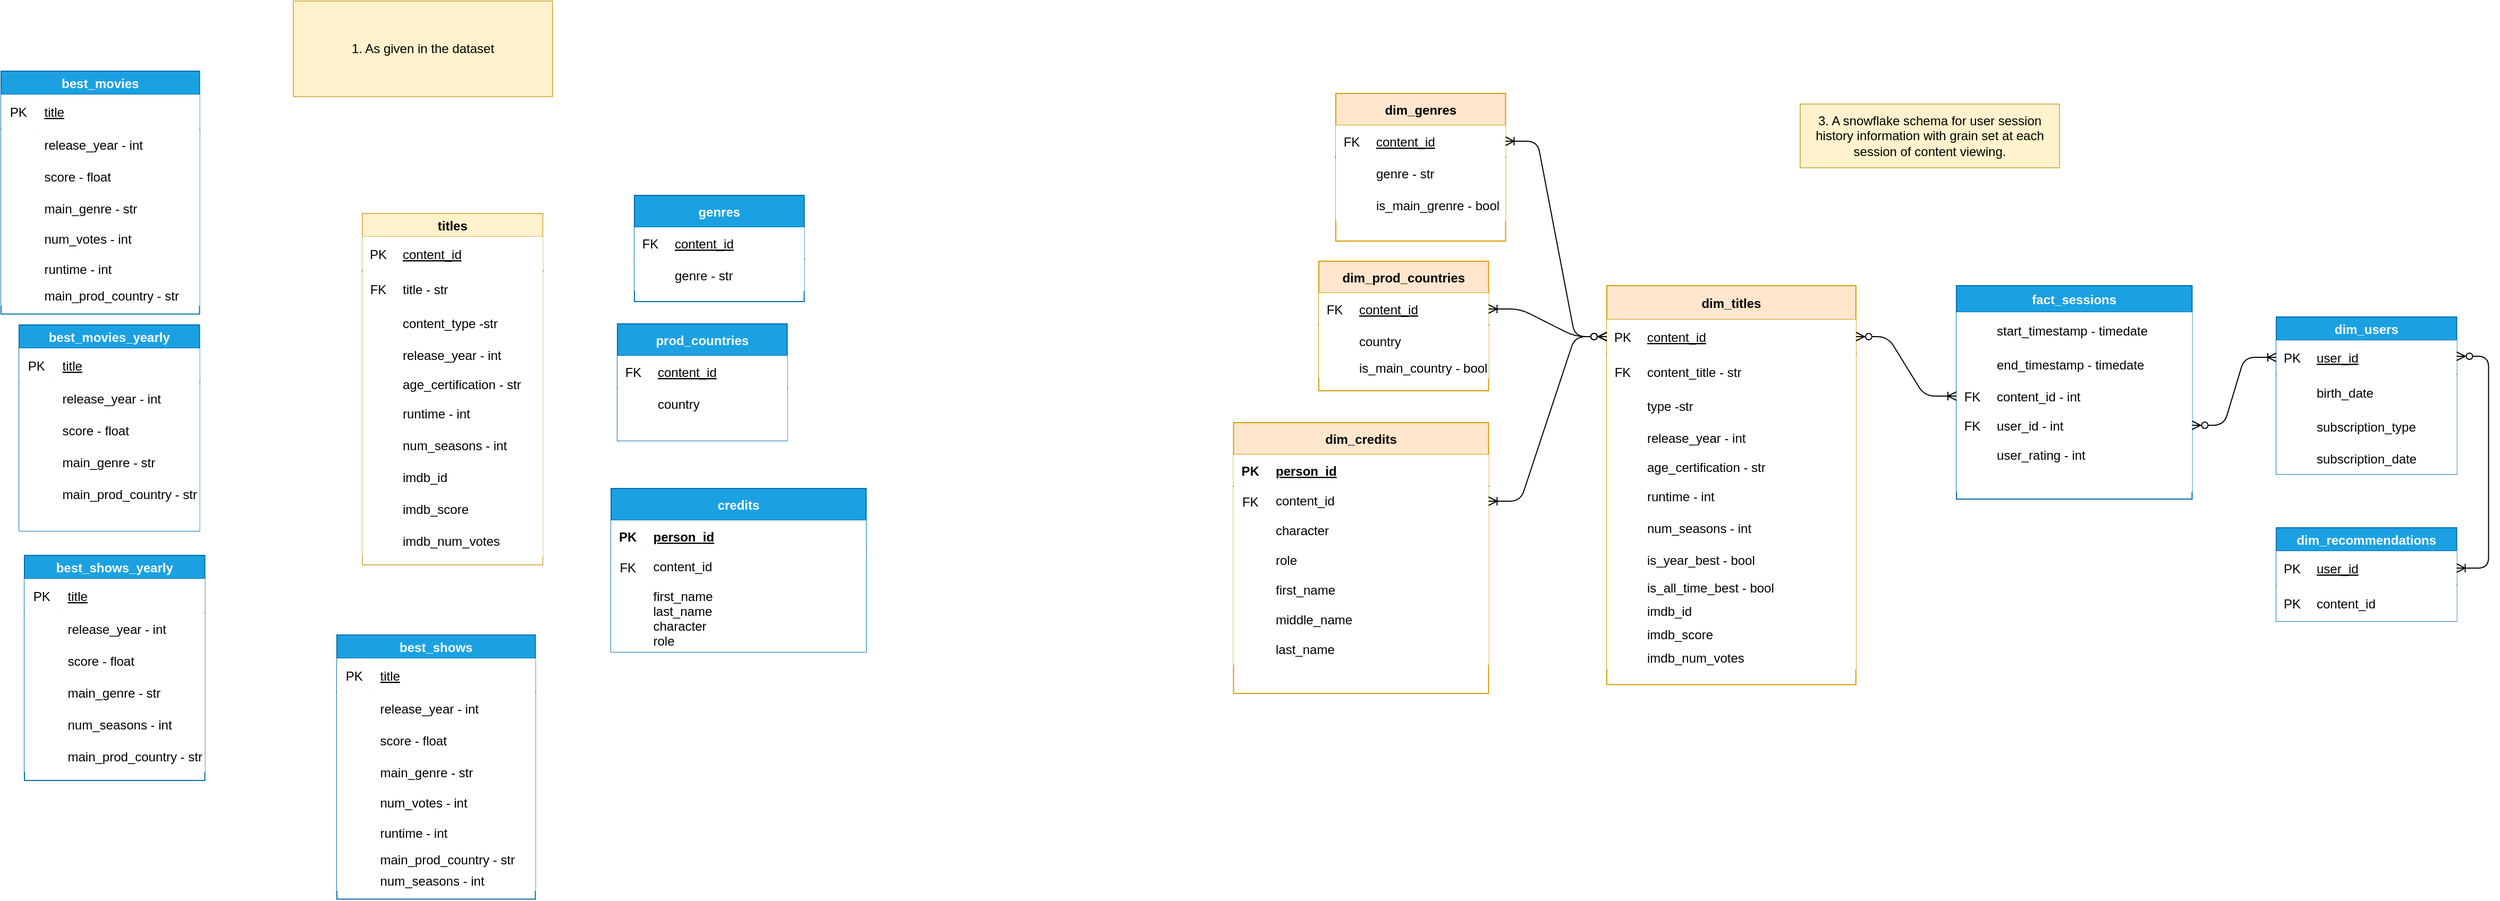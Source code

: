 <mxfile version="21.7.2" type="github">
  <diagram id="R2lEEEUBdFMjLlhIrx00" name="Page-1">
    <mxGraphModel dx="1702" dy="1865" grid="0" gridSize="10" guides="1" tooltips="1" connect="1" arrows="1" fold="1" page="0" pageScale="1" pageWidth="850" pageHeight="1100" math="0" shadow="0" extFonts="Permanent Marker^https://fonts.googleapis.com/css?family=Permanent+Marker">
      <root>
        <mxCell id="0" />
        <mxCell id="1" parent="0" />
        <mxCell id="C-vyLk0tnHw3VtMMgP7b-2" value="credits" style="shape=table;startSize=30;container=1;collapsible=1;childLayout=tableLayout;fixedRows=1;rowLines=0;fontStyle=1;align=center;resizeLast=1;fillColor=#1ba1e2;strokeColor=#006EAF;fontColor=#ffffff;" parent="1" vertex="1">
          <mxGeometry x="597" y="160" width="240" height="154" as="geometry" />
        </mxCell>
        <mxCell id="C-vyLk0tnHw3VtMMgP7b-3" value="" style="shape=partialRectangle;collapsible=0;dropTarget=0;pointerEvents=0;points=[[0,0.5],[1,0.5]];portConstraint=eastwest;top=0;left=0;right=0;bottom=1;" parent="C-vyLk0tnHw3VtMMgP7b-2" vertex="1">
          <mxGeometry y="30" width="240" height="30" as="geometry" />
        </mxCell>
        <mxCell id="C-vyLk0tnHw3VtMMgP7b-4" value="PK" style="shape=partialRectangle;overflow=hidden;connectable=0;top=0;left=0;bottom=0;right=0;fontStyle=1;" parent="C-vyLk0tnHw3VtMMgP7b-3" vertex="1">
          <mxGeometry width="31.75" height="30" as="geometry">
            <mxRectangle width="31.75" height="30" as="alternateBounds" />
          </mxGeometry>
        </mxCell>
        <mxCell id="C-vyLk0tnHw3VtMMgP7b-5" value="person_id" style="shape=partialRectangle;overflow=hidden;connectable=0;top=0;left=0;bottom=0;right=0;align=left;spacingLeft=6;fontStyle=5;" parent="C-vyLk0tnHw3VtMMgP7b-3" vertex="1">
          <mxGeometry x="31.75" width="208.25" height="30" as="geometry">
            <mxRectangle width="208.25" height="30" as="alternateBounds" />
          </mxGeometry>
        </mxCell>
        <mxCell id="27" style="shape=partialRectangle;collapsible=0;dropTarget=0;pointerEvents=0;points=[[0,0.5],[1,0.5]];portConstraint=eastwest;top=0;left=0;right=0;bottom=0;" parent="C-vyLk0tnHw3VtMMgP7b-2" vertex="1">
          <mxGeometry y="60" width="240" height="28" as="geometry" />
        </mxCell>
        <mxCell id="28" value="FK" style="shape=partialRectangle;overflow=hidden;connectable=0;top=0;left=0;bottom=0;right=0;" parent="27" vertex="1">
          <mxGeometry width="31.75" height="28" as="geometry">
            <mxRectangle width="31.75" height="28" as="alternateBounds" />
          </mxGeometry>
        </mxCell>
        <mxCell id="29" value="content_id" style="shape=partialRectangle;overflow=hidden;connectable=0;top=0;left=0;bottom=0;right=0;align=left;spacingLeft=6;verticalAlign=top;" parent="27" vertex="1">
          <mxGeometry x="31.75" width="208.25" height="28" as="geometry">
            <mxRectangle width="208.25" height="28" as="alternateBounds" />
          </mxGeometry>
        </mxCell>
        <mxCell id="C-vyLk0tnHw3VtMMgP7b-9" value="" style="shape=partialRectangle;collapsible=0;dropTarget=0;pointerEvents=0;points=[[0,0.5],[1,0.5]];portConstraint=eastwest;top=0;left=0;right=0;bottom=0;" parent="C-vyLk0tnHw3VtMMgP7b-2" vertex="1">
          <mxGeometry y="88" width="240" height="66" as="geometry" />
        </mxCell>
        <mxCell id="C-vyLk0tnHw3VtMMgP7b-10" value="" style="shape=partialRectangle;overflow=hidden;connectable=0;top=0;left=0;bottom=0;right=0;" parent="C-vyLk0tnHw3VtMMgP7b-9" vertex="1">
          <mxGeometry width="31.75" height="66" as="geometry">
            <mxRectangle width="31.75" height="66" as="alternateBounds" />
          </mxGeometry>
        </mxCell>
        <mxCell id="C-vyLk0tnHw3VtMMgP7b-11" value="first_name&#xa;last_name&#xa;character&#xa;role&#xa;" style="shape=partialRectangle;overflow=hidden;connectable=0;top=0;left=0;bottom=0;right=0;align=left;spacingLeft=6;verticalAlign=top;" parent="C-vyLk0tnHw3VtMMgP7b-9" vertex="1">
          <mxGeometry x="31.75" width="208.25" height="66" as="geometry">
            <mxRectangle width="208.25" height="66" as="alternateBounds" />
          </mxGeometry>
        </mxCell>
        <mxCell id="YFGoI8jdiH5YfzTE92s3-36" value="titles" style="shape=table;startSize=22;container=1;collapsible=1;childLayout=tableLayout;fixedRows=1;rowLines=0;fontStyle=1;align=center;resizeLast=1;fillColor=#fff2cc;strokeColor=#d6b656;" parent="1" vertex="1">
          <mxGeometry x="363" y="-99" width="169.75" height="331" as="geometry" />
        </mxCell>
        <mxCell id="YFGoI8jdiH5YfzTE92s3-37" value="" style="shape=partialRectangle;collapsible=0;dropTarget=0;pointerEvents=0;points=[[0,0.5],[1,0.5]];portConstraint=eastwest;top=0;left=0;right=0;bottom=1;" parent="YFGoI8jdiH5YfzTE92s3-36" vertex="1">
          <mxGeometry y="22" width="169.75" height="32" as="geometry" />
        </mxCell>
        <mxCell id="YFGoI8jdiH5YfzTE92s3-38" value="PK" style="shape=partialRectangle;overflow=hidden;connectable=0;top=0;left=0;bottom=0;right=0;fontStyle=0;" parent="YFGoI8jdiH5YfzTE92s3-37" vertex="1">
          <mxGeometry width="30" height="32" as="geometry">
            <mxRectangle width="30" height="32" as="alternateBounds" />
          </mxGeometry>
        </mxCell>
        <mxCell id="YFGoI8jdiH5YfzTE92s3-39" value="content_id" style="shape=partialRectangle;overflow=hidden;connectable=0;top=0;left=0;bottom=0;right=0;align=left;spacingLeft=6;fontStyle=4;" parent="YFGoI8jdiH5YfzTE92s3-37" vertex="1">
          <mxGeometry x="30" width="139.75" height="32" as="geometry">
            <mxRectangle width="139.75" height="32" as="alternateBounds" />
          </mxGeometry>
        </mxCell>
        <mxCell id="YFGoI8jdiH5YfzTE92s3-40" value="" style="shape=partialRectangle;collapsible=0;dropTarget=0;pointerEvents=0;points=[[0,0.5],[1,0.5]];portConstraint=eastwest;top=0;left=0;right=0;bottom=0;" parent="YFGoI8jdiH5YfzTE92s3-36" vertex="1">
          <mxGeometry y="54" width="169.75" height="34" as="geometry" />
        </mxCell>
        <mxCell id="YFGoI8jdiH5YfzTE92s3-41" value="FK" style="shape=partialRectangle;overflow=hidden;connectable=0;top=0;left=0;bottom=0;right=0;" parent="YFGoI8jdiH5YfzTE92s3-40" vertex="1">
          <mxGeometry width="30" height="34" as="geometry">
            <mxRectangle width="30" height="34" as="alternateBounds" />
          </mxGeometry>
        </mxCell>
        <mxCell id="YFGoI8jdiH5YfzTE92s3-42" value="title - str" style="shape=partialRectangle;overflow=hidden;connectable=0;top=0;left=0;bottom=0;right=0;align=left;spacingLeft=6;" parent="YFGoI8jdiH5YfzTE92s3-40" vertex="1">
          <mxGeometry x="30" width="139.75" height="34" as="geometry">
            <mxRectangle width="139.75" height="34" as="alternateBounds" />
          </mxGeometry>
        </mxCell>
        <mxCell id="3" style="shape=partialRectangle;collapsible=0;dropTarget=0;pointerEvents=0;points=[[0,0.5],[1,0.5]];portConstraint=eastwest;top=0;left=0;right=0;bottom=0;" parent="YFGoI8jdiH5YfzTE92s3-36" vertex="1">
          <mxGeometry y="88" width="169.75" height="30" as="geometry" />
        </mxCell>
        <mxCell id="4" style="shape=partialRectangle;overflow=hidden;connectable=0;top=0;left=0;bottom=0;right=0;" parent="3" vertex="1">
          <mxGeometry width="30" height="30" as="geometry">
            <mxRectangle width="30" height="30" as="alternateBounds" />
          </mxGeometry>
        </mxCell>
        <mxCell id="5" value="content_type -str" style="shape=partialRectangle;overflow=hidden;connectable=0;top=0;left=0;bottom=0;right=0;align=left;spacingLeft=6;" parent="3" vertex="1">
          <mxGeometry x="30" width="139.75" height="30" as="geometry">
            <mxRectangle width="139.75" height="30" as="alternateBounds" />
          </mxGeometry>
        </mxCell>
        <mxCell id="6" style="shape=partialRectangle;collapsible=0;dropTarget=0;pointerEvents=0;points=[[0,0.5],[1,0.5]];portConstraint=eastwest;top=0;left=0;right=0;bottom=0;" parent="YFGoI8jdiH5YfzTE92s3-36" vertex="1">
          <mxGeometry y="118" width="169.75" height="30" as="geometry" />
        </mxCell>
        <mxCell id="7" style="shape=partialRectangle;overflow=hidden;connectable=0;top=0;left=0;bottom=0;right=0;" parent="6" vertex="1">
          <mxGeometry width="30" height="30" as="geometry">
            <mxRectangle width="30" height="30" as="alternateBounds" />
          </mxGeometry>
        </mxCell>
        <mxCell id="8" value="release_year - int" style="shape=partialRectangle;overflow=hidden;connectable=0;top=0;left=0;bottom=0;right=0;align=left;spacingLeft=6;" parent="6" vertex="1">
          <mxGeometry x="30" width="139.75" height="30" as="geometry">
            <mxRectangle width="139.75" height="30" as="alternateBounds" />
          </mxGeometry>
        </mxCell>
        <mxCell id="9" style="shape=partialRectangle;collapsible=0;dropTarget=0;pointerEvents=0;points=[[0,0.5],[1,0.5]];portConstraint=eastwest;top=0;left=0;right=0;bottom=0;" parent="YFGoI8jdiH5YfzTE92s3-36" vertex="1">
          <mxGeometry y="148" width="169.75" height="25" as="geometry" />
        </mxCell>
        <mxCell id="10" style="shape=partialRectangle;overflow=hidden;connectable=0;top=0;left=0;bottom=0;right=0;" parent="9" vertex="1">
          <mxGeometry width="30" height="25" as="geometry">
            <mxRectangle width="30" height="25" as="alternateBounds" />
          </mxGeometry>
        </mxCell>
        <mxCell id="11" value="age_certification - str" style="shape=partialRectangle;overflow=hidden;connectable=0;top=0;left=0;bottom=0;right=0;align=left;spacingLeft=6;" parent="9" vertex="1">
          <mxGeometry x="30" width="139.75" height="25" as="geometry">
            <mxRectangle width="139.75" height="25" as="alternateBounds" />
          </mxGeometry>
        </mxCell>
        <mxCell id="12" style="shape=partialRectangle;collapsible=0;dropTarget=0;pointerEvents=0;points=[[0,0.5],[1,0.5]];portConstraint=eastwest;top=0;left=0;right=0;bottom=0;" parent="YFGoI8jdiH5YfzTE92s3-36" vertex="1">
          <mxGeometry y="173" width="169.75" height="30" as="geometry" />
        </mxCell>
        <mxCell id="13" style="shape=partialRectangle;overflow=hidden;connectable=0;top=0;left=0;bottom=0;right=0;" parent="12" vertex="1">
          <mxGeometry width="30" height="30" as="geometry">
            <mxRectangle width="30" height="30" as="alternateBounds" />
          </mxGeometry>
        </mxCell>
        <mxCell id="14" value="runtime - int" style="shape=partialRectangle;overflow=hidden;connectable=0;top=0;left=0;bottom=0;right=0;align=left;spacingLeft=6;" parent="12" vertex="1">
          <mxGeometry x="30" width="139.75" height="30" as="geometry">
            <mxRectangle width="139.75" height="30" as="alternateBounds" />
          </mxGeometry>
        </mxCell>
        <mxCell id="18" style="shape=partialRectangle;collapsible=0;dropTarget=0;pointerEvents=0;points=[[0,0.5],[1,0.5]];portConstraint=eastwest;top=0;left=0;right=0;bottom=0;" parent="YFGoI8jdiH5YfzTE92s3-36" vertex="1">
          <mxGeometry y="203" width="169.75" height="30" as="geometry" />
        </mxCell>
        <mxCell id="19" style="shape=partialRectangle;overflow=hidden;connectable=0;top=0;left=0;bottom=0;right=0;" parent="18" vertex="1">
          <mxGeometry width="30" height="30" as="geometry">
            <mxRectangle width="30" height="30" as="alternateBounds" />
          </mxGeometry>
        </mxCell>
        <mxCell id="20" value="num_seasons - int" style="shape=partialRectangle;overflow=hidden;connectable=0;top=0;left=0;bottom=0;right=0;align=left;spacingLeft=6;" parent="18" vertex="1">
          <mxGeometry x="30" width="139.75" height="30" as="geometry">
            <mxRectangle width="139.75" height="30" as="alternateBounds" />
          </mxGeometry>
        </mxCell>
        <mxCell id="S2tQENDXbDARH6V6zAQ_-350" style="shape=partialRectangle;collapsible=0;dropTarget=0;pointerEvents=0;points=[[0,0.5],[1,0.5]];portConstraint=eastwest;top=0;left=0;right=0;bottom=0;" parent="YFGoI8jdiH5YfzTE92s3-36" vertex="1">
          <mxGeometry y="233" width="169.75" height="30" as="geometry" />
        </mxCell>
        <mxCell id="S2tQENDXbDARH6V6zAQ_-351" style="shape=partialRectangle;overflow=hidden;connectable=0;top=0;left=0;bottom=0;right=0;" parent="S2tQENDXbDARH6V6zAQ_-350" vertex="1">
          <mxGeometry width="30" height="30" as="geometry">
            <mxRectangle width="30" height="30" as="alternateBounds" />
          </mxGeometry>
        </mxCell>
        <mxCell id="S2tQENDXbDARH6V6zAQ_-352" value="imdb_id" style="shape=partialRectangle;overflow=hidden;connectable=0;top=0;left=0;bottom=0;right=0;align=left;spacingLeft=6;" parent="S2tQENDXbDARH6V6zAQ_-350" vertex="1">
          <mxGeometry x="30" width="139.75" height="30" as="geometry">
            <mxRectangle width="139.75" height="30" as="alternateBounds" />
          </mxGeometry>
        </mxCell>
        <mxCell id="S2tQENDXbDARH6V6zAQ_-353" style="shape=partialRectangle;collapsible=0;dropTarget=0;pointerEvents=0;points=[[0,0.5],[1,0.5]];portConstraint=eastwest;top=0;left=0;right=0;bottom=0;" parent="YFGoI8jdiH5YfzTE92s3-36" vertex="1">
          <mxGeometry y="263" width="169.75" height="30" as="geometry" />
        </mxCell>
        <mxCell id="S2tQENDXbDARH6V6zAQ_-354" style="shape=partialRectangle;overflow=hidden;connectable=0;top=0;left=0;bottom=0;right=0;" parent="S2tQENDXbDARH6V6zAQ_-353" vertex="1">
          <mxGeometry width="30" height="30" as="geometry">
            <mxRectangle width="30" height="30" as="alternateBounds" />
          </mxGeometry>
        </mxCell>
        <mxCell id="S2tQENDXbDARH6V6zAQ_-355" value="imdb_score" style="shape=partialRectangle;overflow=hidden;connectable=0;top=0;left=0;bottom=0;right=0;align=left;spacingLeft=6;" parent="S2tQENDXbDARH6V6zAQ_-353" vertex="1">
          <mxGeometry x="30" width="139.75" height="30" as="geometry">
            <mxRectangle width="139.75" height="30" as="alternateBounds" />
          </mxGeometry>
        </mxCell>
        <mxCell id="S2tQENDXbDARH6V6zAQ_-356" style="shape=partialRectangle;collapsible=0;dropTarget=0;pointerEvents=0;points=[[0,0.5],[1,0.5]];portConstraint=eastwest;top=0;left=0;right=0;bottom=0;" parent="YFGoI8jdiH5YfzTE92s3-36" vertex="1">
          <mxGeometry y="293" width="169.75" height="30" as="geometry" />
        </mxCell>
        <mxCell id="S2tQENDXbDARH6V6zAQ_-357" style="shape=partialRectangle;overflow=hidden;connectable=0;top=0;left=0;bottom=0;right=0;" parent="S2tQENDXbDARH6V6zAQ_-356" vertex="1">
          <mxGeometry width="30" height="30" as="geometry">
            <mxRectangle width="30" height="30" as="alternateBounds" />
          </mxGeometry>
        </mxCell>
        <mxCell id="S2tQENDXbDARH6V6zAQ_-358" value="imdb_num_votes" style="shape=partialRectangle;overflow=hidden;connectable=0;top=0;left=0;bottom=0;right=0;align=left;spacingLeft=6;" parent="S2tQENDXbDARH6V6zAQ_-356" vertex="1">
          <mxGeometry x="30" width="139.75" height="30" as="geometry">
            <mxRectangle width="139.75" height="30" as="alternateBounds" />
          </mxGeometry>
        </mxCell>
        <mxCell id="YFGoI8jdiH5YfzTE92s3-52" value="genres" style="shape=table;startSize=30;container=1;collapsible=1;childLayout=tableLayout;fixedRows=1;rowLines=0;fontStyle=1;align=center;resizeLast=1;fillColor=#1ba1e2;strokeColor=#006EAF;fontColor=#ffffff;" parent="1" vertex="1">
          <mxGeometry x="619" y="-116" width="159.75" height="100" as="geometry" />
        </mxCell>
        <mxCell id="YFGoI8jdiH5YfzTE92s3-53" value="" style="shape=partialRectangle;collapsible=0;dropTarget=0;pointerEvents=0;points=[[0,0.5],[1,0.5]];portConstraint=eastwest;top=0;left=0;right=0;bottom=1;" parent="YFGoI8jdiH5YfzTE92s3-52" vertex="1">
          <mxGeometry y="30" width="159.75" height="30" as="geometry" />
        </mxCell>
        <mxCell id="YFGoI8jdiH5YfzTE92s3-54" value="FK" style="shape=partialRectangle;overflow=hidden;connectable=0;top=0;left=0;bottom=0;right=0;fontStyle=0;" parent="YFGoI8jdiH5YfzTE92s3-53" vertex="1">
          <mxGeometry width="30" height="30" as="geometry">
            <mxRectangle width="30" height="30" as="alternateBounds" />
          </mxGeometry>
        </mxCell>
        <mxCell id="YFGoI8jdiH5YfzTE92s3-55" value="content_id" style="shape=partialRectangle;overflow=hidden;connectable=0;top=0;left=0;bottom=0;right=0;align=left;spacingLeft=6;fontStyle=4;" parent="YFGoI8jdiH5YfzTE92s3-53" vertex="1">
          <mxGeometry x="30" width="129.75" height="30" as="geometry">
            <mxRectangle width="129.75" height="30" as="alternateBounds" />
          </mxGeometry>
        </mxCell>
        <mxCell id="YFGoI8jdiH5YfzTE92s3-56" value="" style="shape=partialRectangle;collapsible=0;dropTarget=0;pointerEvents=0;points=[[0,0.5],[1,0.5]];portConstraint=eastwest;top=0;left=0;right=0;bottom=0;" parent="YFGoI8jdiH5YfzTE92s3-52" vertex="1">
          <mxGeometry y="60" width="159.75" height="30" as="geometry" />
        </mxCell>
        <mxCell id="YFGoI8jdiH5YfzTE92s3-57" value="" style="shape=partialRectangle;overflow=hidden;connectable=0;top=0;left=0;bottom=0;right=0;" parent="YFGoI8jdiH5YfzTE92s3-56" vertex="1">
          <mxGeometry width="30" height="30" as="geometry">
            <mxRectangle width="30" height="30" as="alternateBounds" />
          </mxGeometry>
        </mxCell>
        <mxCell id="YFGoI8jdiH5YfzTE92s3-58" value="genre - str" style="shape=partialRectangle;overflow=hidden;connectable=0;top=0;left=0;bottom=0;right=0;align=left;spacingLeft=6;" parent="YFGoI8jdiH5YfzTE92s3-56" vertex="1">
          <mxGeometry x="30" width="129.75" height="30" as="geometry">
            <mxRectangle width="129.75" height="30" as="alternateBounds" />
          </mxGeometry>
        </mxCell>
        <mxCell id="AO1zrGgT2cooBu88k1n--1" value="prod_countries" style="shape=table;startSize=30;container=1;collapsible=1;childLayout=tableLayout;fixedRows=1;rowLines=0;fontStyle=1;align=center;resizeLast=1;fillColor=#1ba1e2;strokeColor=#006EAF;fontColor=#ffffff;" parent="1" vertex="1">
          <mxGeometry x="603" y="5" width="159.75" height="110" as="geometry" />
        </mxCell>
        <mxCell id="AO1zrGgT2cooBu88k1n--2" value="" style="shape=partialRectangle;collapsible=0;dropTarget=0;pointerEvents=0;points=[[0,0.5],[1,0.5]];portConstraint=eastwest;top=0;left=0;right=0;bottom=1;" parent="AO1zrGgT2cooBu88k1n--1" vertex="1">
          <mxGeometry y="30" width="159.75" height="30" as="geometry" />
        </mxCell>
        <mxCell id="AO1zrGgT2cooBu88k1n--3" value="FK" style="shape=partialRectangle;overflow=hidden;connectable=0;top=0;left=0;bottom=0;right=0;fontStyle=0;" parent="AO1zrGgT2cooBu88k1n--2" vertex="1">
          <mxGeometry width="30" height="30" as="geometry">
            <mxRectangle width="30" height="30" as="alternateBounds" />
          </mxGeometry>
        </mxCell>
        <mxCell id="AO1zrGgT2cooBu88k1n--4" value="content_id" style="shape=partialRectangle;overflow=hidden;connectable=0;top=0;left=0;bottom=0;right=0;align=left;spacingLeft=6;fontStyle=4;" parent="AO1zrGgT2cooBu88k1n--2" vertex="1">
          <mxGeometry x="30" width="129.75" height="30" as="geometry">
            <mxRectangle width="129.75" height="30" as="alternateBounds" />
          </mxGeometry>
        </mxCell>
        <mxCell id="AO1zrGgT2cooBu88k1n--5" value="" style="shape=partialRectangle;collapsible=0;dropTarget=0;pointerEvents=0;points=[[0,0.5],[1,0.5]];portConstraint=eastwest;top=0;left=0;right=0;bottom=0;" parent="AO1zrGgT2cooBu88k1n--1" vertex="1">
          <mxGeometry y="60" width="159.75" height="30" as="geometry" />
        </mxCell>
        <mxCell id="AO1zrGgT2cooBu88k1n--6" value="" style="shape=partialRectangle;overflow=hidden;connectable=0;top=0;left=0;bottom=0;right=0;" parent="AO1zrGgT2cooBu88k1n--5" vertex="1">
          <mxGeometry width="30" height="30" as="geometry">
            <mxRectangle width="30" height="30" as="alternateBounds" />
          </mxGeometry>
        </mxCell>
        <mxCell id="AO1zrGgT2cooBu88k1n--7" value="country" style="shape=partialRectangle;overflow=hidden;connectable=0;top=0;left=0;bottom=0;right=0;align=left;spacingLeft=6;" parent="AO1zrGgT2cooBu88k1n--5" vertex="1">
          <mxGeometry x="30" width="129.75" height="30" as="geometry">
            <mxRectangle width="129.75" height="30" as="alternateBounds" />
          </mxGeometry>
        </mxCell>
        <mxCell id="AO1zrGgT2cooBu88k1n--8" value="" style="shape=partialRectangle;collapsible=0;dropTarget=0;pointerEvents=0;points=[[0,0.5],[1,0.5]];portConstraint=eastwest;top=0;left=0;right=0;bottom=0;" parent="AO1zrGgT2cooBu88k1n--1" vertex="1">
          <mxGeometry y="90" width="159.75" height="20" as="geometry" />
        </mxCell>
        <mxCell id="AO1zrGgT2cooBu88k1n--9" value="" style="shape=partialRectangle;overflow=hidden;connectable=0;top=0;left=0;bottom=0;right=0;" parent="AO1zrGgT2cooBu88k1n--8" vertex="1">
          <mxGeometry width="30" height="20" as="geometry">
            <mxRectangle width="30" height="20" as="alternateBounds" />
          </mxGeometry>
        </mxCell>
        <mxCell id="AO1zrGgT2cooBu88k1n--10" value="" style="shape=partialRectangle;overflow=hidden;connectable=0;top=0;left=0;bottom=0;right=0;align=left;spacingLeft=6;" parent="AO1zrGgT2cooBu88k1n--8" vertex="1">
          <mxGeometry x="30" width="129.75" height="20" as="geometry">
            <mxRectangle width="129.75" height="20" as="alternateBounds" />
          </mxGeometry>
        </mxCell>
        <mxCell id="32" value="best_movies_yearly" style="shape=table;startSize=22;container=1;collapsible=1;childLayout=tableLayout;fixedRows=1;rowLines=0;fontStyle=1;align=center;resizeLast=1;fillColor=#1ba1e2;strokeColor=#006EAF;fontColor=#ffffff;" parent="1" vertex="1">
          <mxGeometry x="40" y="6" width="169.75" height="194" as="geometry" />
        </mxCell>
        <mxCell id="33" value="" style="shape=partialRectangle;collapsible=0;dropTarget=0;pointerEvents=0;points=[[0,0.5],[1,0.5]];portConstraint=eastwest;top=0;left=0;right=0;bottom=1;" parent="32" vertex="1">
          <mxGeometry y="22" width="169.75" height="32" as="geometry" />
        </mxCell>
        <mxCell id="34" value="PK" style="shape=partialRectangle;overflow=hidden;connectable=0;top=0;left=0;bottom=0;right=0;fontStyle=0;" parent="33" vertex="1">
          <mxGeometry width="32.75" height="32" as="geometry">
            <mxRectangle width="32.75" height="32" as="alternateBounds" />
          </mxGeometry>
        </mxCell>
        <mxCell id="35" value="title" style="shape=partialRectangle;overflow=hidden;connectable=0;top=0;left=0;bottom=0;right=0;align=left;spacingLeft=6;fontStyle=4;" parent="33" vertex="1">
          <mxGeometry x="32.75" width="137" height="32" as="geometry">
            <mxRectangle width="137" height="32" as="alternateBounds" />
          </mxGeometry>
        </mxCell>
        <mxCell id="42" style="shape=partialRectangle;collapsible=0;dropTarget=0;pointerEvents=0;points=[[0,0.5],[1,0.5]];portConstraint=eastwest;top=0;left=0;right=0;bottom=0;" parent="32" vertex="1">
          <mxGeometry y="54" width="169.75" height="30" as="geometry" />
        </mxCell>
        <mxCell id="43" style="shape=partialRectangle;overflow=hidden;connectable=0;top=0;left=0;bottom=0;right=0;" parent="42" vertex="1">
          <mxGeometry width="32.75" height="30" as="geometry">
            <mxRectangle width="32.75" height="30" as="alternateBounds" />
          </mxGeometry>
        </mxCell>
        <mxCell id="44" value="release_year - int" style="shape=partialRectangle;overflow=hidden;connectable=0;top=0;left=0;bottom=0;right=0;align=left;spacingLeft=6;" parent="42" vertex="1">
          <mxGeometry x="32.75" width="137" height="30" as="geometry">
            <mxRectangle width="137" height="30" as="alternateBounds" />
          </mxGeometry>
        </mxCell>
        <mxCell id="48" style="shape=partialRectangle;collapsible=0;dropTarget=0;pointerEvents=0;points=[[0,0.5],[1,0.5]];portConstraint=eastwest;top=0;left=0;right=0;bottom=0;" parent="32" vertex="1">
          <mxGeometry y="84" width="169.75" height="30" as="geometry" />
        </mxCell>
        <mxCell id="49" style="shape=partialRectangle;overflow=hidden;connectable=0;top=0;left=0;bottom=0;right=0;" parent="48" vertex="1">
          <mxGeometry width="32.75" height="30" as="geometry">
            <mxRectangle width="32.75" height="30" as="alternateBounds" />
          </mxGeometry>
        </mxCell>
        <mxCell id="50" value="score - float" style="shape=partialRectangle;overflow=hidden;connectable=0;top=0;left=0;bottom=0;right=0;align=left;spacingLeft=6;" parent="48" vertex="1">
          <mxGeometry x="32.75" width="137" height="30" as="geometry">
            <mxRectangle width="137" height="30" as="alternateBounds" />
          </mxGeometry>
        </mxCell>
        <mxCell id="51" style="shape=partialRectangle;collapsible=0;dropTarget=0;pointerEvents=0;points=[[0,0.5],[1,0.5]];portConstraint=eastwest;top=0;left=0;right=0;bottom=0;" parent="32" vertex="1">
          <mxGeometry y="114" width="169.75" height="30" as="geometry" />
        </mxCell>
        <mxCell id="52" style="shape=partialRectangle;overflow=hidden;connectable=0;top=0;left=0;bottom=0;right=0;" parent="51" vertex="1">
          <mxGeometry width="32.75" height="30" as="geometry">
            <mxRectangle width="32.75" height="30" as="alternateBounds" />
          </mxGeometry>
        </mxCell>
        <mxCell id="53" value="main_genre - str" style="shape=partialRectangle;overflow=hidden;connectable=0;top=0;left=0;bottom=0;right=0;align=left;spacingLeft=6;" parent="51" vertex="1">
          <mxGeometry x="32.75" width="137" height="30" as="geometry">
            <mxRectangle width="137" height="30" as="alternateBounds" />
          </mxGeometry>
        </mxCell>
        <mxCell id="54" style="shape=partialRectangle;collapsible=0;dropTarget=0;pointerEvents=0;points=[[0,0.5],[1,0.5]];portConstraint=eastwest;top=0;left=0;right=0;bottom=0;" parent="32" vertex="1">
          <mxGeometry y="144" width="169.75" height="30" as="geometry" />
        </mxCell>
        <mxCell id="55" style="shape=partialRectangle;overflow=hidden;connectable=0;top=0;left=0;bottom=0;right=0;" parent="54" vertex="1">
          <mxGeometry width="32.75" height="30" as="geometry">
            <mxRectangle width="32.75" height="30" as="alternateBounds" />
          </mxGeometry>
        </mxCell>
        <mxCell id="56" value="main_prod_country - str" style="shape=partialRectangle;overflow=hidden;connectable=0;top=0;left=0;bottom=0;right=0;align=left;spacingLeft=6;" parent="54" vertex="1">
          <mxGeometry x="32.75" width="137" height="30" as="geometry">
            <mxRectangle width="137" height="30" as="alternateBounds" />
          </mxGeometry>
        </mxCell>
        <mxCell id="60" style="shape=partialRectangle;collapsible=0;dropTarget=0;pointerEvents=0;points=[[0,0.5],[1,0.5]];portConstraint=eastwest;top=0;left=0;right=0;bottom=0;" parent="32" vertex="1">
          <mxGeometry y="174" width="169.75" height="20" as="geometry" />
        </mxCell>
        <mxCell id="61" style="shape=partialRectangle;overflow=hidden;connectable=0;top=0;left=0;bottom=0;right=0;" parent="60" vertex="1">
          <mxGeometry width="32.75" height="20" as="geometry">
            <mxRectangle width="32.75" height="20" as="alternateBounds" />
          </mxGeometry>
        </mxCell>
        <mxCell id="62" style="shape=partialRectangle;overflow=hidden;connectable=0;top=0;left=0;bottom=0;right=0;align=left;spacingLeft=6;" parent="60" vertex="1">
          <mxGeometry x="32.75" width="137" height="20" as="geometry">
            <mxRectangle width="137" height="20" as="alternateBounds" />
          </mxGeometry>
        </mxCell>
        <mxCell id="64" value="best_movies" style="shape=table;startSize=22;container=1;collapsible=1;childLayout=tableLayout;fixedRows=1;rowLines=0;fontStyle=1;align=center;resizeLast=1;fillColor=#1ba1e2;strokeColor=#006EAF;fontColor=#ffffff;" parent="1" vertex="1">
          <mxGeometry x="23" y="-233" width="186.75" height="228.75" as="geometry" />
        </mxCell>
        <mxCell id="65" value="" style="shape=partialRectangle;collapsible=0;dropTarget=0;pointerEvents=0;points=[[0,0.5],[1,0.5]];portConstraint=eastwest;top=0;left=0;right=0;bottom=1;" parent="64" vertex="1">
          <mxGeometry y="22" width="186.75" height="32" as="geometry" />
        </mxCell>
        <mxCell id="66" value="PK" style="shape=partialRectangle;overflow=hidden;connectable=0;top=0;left=0;bottom=0;right=0;fontStyle=0;" parent="65" vertex="1">
          <mxGeometry width="32.75" height="32" as="geometry">
            <mxRectangle width="32.75" height="32" as="alternateBounds" />
          </mxGeometry>
        </mxCell>
        <mxCell id="67" value="title" style="shape=partialRectangle;overflow=hidden;connectable=0;top=0;left=0;bottom=0;right=0;align=left;spacingLeft=6;fontStyle=4;" parent="65" vertex="1">
          <mxGeometry x="32.75" width="154" height="32" as="geometry">
            <mxRectangle width="154" height="32" as="alternateBounds" />
          </mxGeometry>
        </mxCell>
        <mxCell id="68" style="shape=partialRectangle;collapsible=0;dropTarget=0;pointerEvents=0;points=[[0,0.5],[1,0.5]];portConstraint=eastwest;top=0;left=0;right=0;bottom=0;" parent="64" vertex="1">
          <mxGeometry y="54" width="186.75" height="30" as="geometry" />
        </mxCell>
        <mxCell id="69" style="shape=partialRectangle;overflow=hidden;connectable=0;top=0;left=0;bottom=0;right=0;" parent="68" vertex="1">
          <mxGeometry width="32.75" height="30" as="geometry">
            <mxRectangle width="32.75" height="30" as="alternateBounds" />
          </mxGeometry>
        </mxCell>
        <mxCell id="70" value="release_year - int" style="shape=partialRectangle;overflow=hidden;connectable=0;top=0;left=0;bottom=0;right=0;align=left;spacingLeft=6;" parent="68" vertex="1">
          <mxGeometry x="32.75" width="154" height="30" as="geometry">
            <mxRectangle width="154" height="30" as="alternateBounds" />
          </mxGeometry>
        </mxCell>
        <mxCell id="71" style="shape=partialRectangle;collapsible=0;dropTarget=0;pointerEvents=0;points=[[0,0.5],[1,0.5]];portConstraint=eastwest;top=0;left=0;right=0;bottom=0;" parent="64" vertex="1">
          <mxGeometry y="84" width="186.75" height="30" as="geometry" />
        </mxCell>
        <mxCell id="72" style="shape=partialRectangle;overflow=hidden;connectable=0;top=0;left=0;bottom=0;right=0;" parent="71" vertex="1">
          <mxGeometry width="32.75" height="30" as="geometry">
            <mxRectangle width="32.75" height="30" as="alternateBounds" />
          </mxGeometry>
        </mxCell>
        <mxCell id="73" value="score - float" style="shape=partialRectangle;overflow=hidden;connectable=0;top=0;left=0;bottom=0;right=0;align=left;spacingLeft=6;" parent="71" vertex="1">
          <mxGeometry x="32.75" width="154" height="30" as="geometry">
            <mxRectangle width="154" height="30" as="alternateBounds" />
          </mxGeometry>
        </mxCell>
        <mxCell id="74" style="shape=partialRectangle;collapsible=0;dropTarget=0;pointerEvents=0;points=[[0,0.5],[1,0.5]];portConstraint=eastwest;top=0;left=0;right=0;bottom=0;" parent="64" vertex="1">
          <mxGeometry y="114" width="186.75" height="30" as="geometry" />
        </mxCell>
        <mxCell id="75" style="shape=partialRectangle;overflow=hidden;connectable=0;top=0;left=0;bottom=0;right=0;" parent="74" vertex="1">
          <mxGeometry width="32.75" height="30" as="geometry">
            <mxRectangle width="32.75" height="30" as="alternateBounds" />
          </mxGeometry>
        </mxCell>
        <mxCell id="76" value="main_genre - str" style="shape=partialRectangle;overflow=hidden;connectable=0;top=0;left=0;bottom=0;right=0;align=left;spacingLeft=6;" parent="74" vertex="1">
          <mxGeometry x="32.75" width="154" height="30" as="geometry">
            <mxRectangle width="154" height="30" as="alternateBounds" />
          </mxGeometry>
        </mxCell>
        <mxCell id="77" style="shape=partialRectangle;collapsible=0;dropTarget=0;pointerEvents=0;points=[[0,0.5],[1,0.5]];portConstraint=eastwest;top=0;left=0;right=0;bottom=0;" parent="64" vertex="1">
          <mxGeometry y="144" width="186.75" height="27" as="geometry" />
        </mxCell>
        <mxCell id="78" style="shape=partialRectangle;overflow=hidden;connectable=0;top=0;left=0;bottom=0;right=0;" parent="77" vertex="1">
          <mxGeometry width="32.75" height="27" as="geometry">
            <mxRectangle width="32.75" height="27" as="alternateBounds" />
          </mxGeometry>
        </mxCell>
        <mxCell id="79" value="num_votes - int" style="shape=partialRectangle;overflow=hidden;connectable=0;top=0;left=0;bottom=0;right=0;align=left;spacingLeft=6;" parent="77" vertex="1">
          <mxGeometry x="32.75" width="154" height="27" as="geometry">
            <mxRectangle width="154" height="27" as="alternateBounds" />
          </mxGeometry>
        </mxCell>
        <mxCell id="80" style="shape=partialRectangle;collapsible=0;dropTarget=0;pointerEvents=0;points=[[0,0.5],[1,0.5]];portConstraint=eastwest;top=0;left=0;right=0;bottom=0;" parent="64" vertex="1">
          <mxGeometry y="171" width="186.75" height="30" as="geometry" />
        </mxCell>
        <mxCell id="81" style="shape=partialRectangle;overflow=hidden;connectable=0;top=0;left=0;bottom=0;right=0;" parent="80" vertex="1">
          <mxGeometry width="32.75" height="30" as="geometry">
            <mxRectangle width="32.75" height="30" as="alternateBounds" />
          </mxGeometry>
        </mxCell>
        <mxCell id="82" value="runtime - int" style="shape=partialRectangle;overflow=hidden;connectable=0;top=0;left=0;bottom=0;right=0;align=left;spacingLeft=6;" parent="80" vertex="1">
          <mxGeometry x="32.75" width="154" height="30" as="geometry">
            <mxRectangle width="154" height="30" as="alternateBounds" />
          </mxGeometry>
        </mxCell>
        <mxCell id="83" style="shape=partialRectangle;collapsible=0;dropTarget=0;pointerEvents=0;points=[[0,0.5],[1,0.5]];portConstraint=eastwest;top=0;left=0;right=0;bottom=0;" parent="64" vertex="1">
          <mxGeometry y="201" width="186.75" height="20" as="geometry" />
        </mxCell>
        <mxCell id="84" style="shape=partialRectangle;overflow=hidden;connectable=0;top=0;left=0;bottom=0;right=0;" parent="83" vertex="1">
          <mxGeometry width="32.75" height="20" as="geometry">
            <mxRectangle width="32.75" height="20" as="alternateBounds" />
          </mxGeometry>
        </mxCell>
        <mxCell id="85" value="main_prod_country - str" style="shape=partialRectangle;overflow=hidden;connectable=0;top=0;left=0;bottom=0;right=0;align=left;spacingLeft=6;" parent="83" vertex="1">
          <mxGeometry x="32.75" width="154" height="20" as="geometry">
            <mxRectangle width="154" height="20" as="alternateBounds" />
          </mxGeometry>
        </mxCell>
        <mxCell id="91" value="best_shows_yearly" style="shape=table;startSize=22;container=1;collapsible=1;childLayout=tableLayout;fixedRows=1;rowLines=0;fontStyle=1;align=center;resizeLast=1;fillColor=#1ba1e2;strokeColor=#006EAF;fontColor=#ffffff;" parent="1" vertex="1">
          <mxGeometry x="45" y="223" width="169.75" height="212" as="geometry" />
        </mxCell>
        <mxCell id="92" value="" style="shape=partialRectangle;collapsible=0;dropTarget=0;pointerEvents=0;points=[[0,0.5],[1,0.5]];portConstraint=eastwest;top=0;left=0;right=0;bottom=1;" parent="91" vertex="1">
          <mxGeometry y="22" width="169.75" height="32" as="geometry" />
        </mxCell>
        <mxCell id="93" value="PK" style="shape=partialRectangle;overflow=hidden;connectable=0;top=0;left=0;bottom=0;right=0;fontStyle=0;" parent="92" vertex="1">
          <mxGeometry width="32.75" height="32" as="geometry">
            <mxRectangle width="32.75" height="32" as="alternateBounds" />
          </mxGeometry>
        </mxCell>
        <mxCell id="94" value="title" style="shape=partialRectangle;overflow=hidden;connectable=0;top=0;left=0;bottom=0;right=0;align=left;spacingLeft=6;fontStyle=4;" parent="92" vertex="1">
          <mxGeometry x="32.75" width="137" height="32" as="geometry">
            <mxRectangle width="137" height="32" as="alternateBounds" />
          </mxGeometry>
        </mxCell>
        <mxCell id="95" style="shape=partialRectangle;collapsible=0;dropTarget=0;pointerEvents=0;points=[[0,0.5],[1,0.5]];portConstraint=eastwest;top=0;left=0;right=0;bottom=0;" parent="91" vertex="1">
          <mxGeometry y="54" width="169.75" height="30" as="geometry" />
        </mxCell>
        <mxCell id="96" style="shape=partialRectangle;overflow=hidden;connectable=0;top=0;left=0;bottom=0;right=0;" parent="95" vertex="1">
          <mxGeometry width="32.75" height="30" as="geometry">
            <mxRectangle width="32.75" height="30" as="alternateBounds" />
          </mxGeometry>
        </mxCell>
        <mxCell id="97" value="release_year - int" style="shape=partialRectangle;overflow=hidden;connectable=0;top=0;left=0;bottom=0;right=0;align=left;spacingLeft=6;" parent="95" vertex="1">
          <mxGeometry x="32.75" width="137" height="30" as="geometry">
            <mxRectangle width="137" height="30" as="alternateBounds" />
          </mxGeometry>
        </mxCell>
        <mxCell id="98" style="shape=partialRectangle;collapsible=0;dropTarget=0;pointerEvents=0;points=[[0,0.5],[1,0.5]];portConstraint=eastwest;top=0;left=0;right=0;bottom=0;" parent="91" vertex="1">
          <mxGeometry y="84" width="169.75" height="30" as="geometry" />
        </mxCell>
        <mxCell id="99" style="shape=partialRectangle;overflow=hidden;connectable=0;top=0;left=0;bottom=0;right=0;" parent="98" vertex="1">
          <mxGeometry width="32.75" height="30" as="geometry">
            <mxRectangle width="32.75" height="30" as="alternateBounds" />
          </mxGeometry>
        </mxCell>
        <mxCell id="100" value="score - float" style="shape=partialRectangle;overflow=hidden;connectable=0;top=0;left=0;bottom=0;right=0;align=left;spacingLeft=6;" parent="98" vertex="1">
          <mxGeometry x="32.75" width="137" height="30" as="geometry">
            <mxRectangle width="137" height="30" as="alternateBounds" />
          </mxGeometry>
        </mxCell>
        <mxCell id="101" style="shape=partialRectangle;collapsible=0;dropTarget=0;pointerEvents=0;points=[[0,0.5],[1,0.5]];portConstraint=eastwest;top=0;left=0;right=0;bottom=0;" parent="91" vertex="1">
          <mxGeometry y="114" width="169.75" height="30" as="geometry" />
        </mxCell>
        <mxCell id="102" style="shape=partialRectangle;overflow=hidden;connectable=0;top=0;left=0;bottom=0;right=0;" parent="101" vertex="1">
          <mxGeometry width="32.75" height="30" as="geometry">
            <mxRectangle width="32.75" height="30" as="alternateBounds" />
          </mxGeometry>
        </mxCell>
        <mxCell id="103" value="main_genre - str" style="shape=partialRectangle;overflow=hidden;connectable=0;top=0;left=0;bottom=0;right=0;align=left;spacingLeft=6;" parent="101" vertex="1">
          <mxGeometry x="32.75" width="137" height="30" as="geometry">
            <mxRectangle width="137" height="30" as="alternateBounds" />
          </mxGeometry>
        </mxCell>
        <mxCell id="107" style="shape=partialRectangle;collapsible=0;dropTarget=0;pointerEvents=0;points=[[0,0.5],[1,0.5]];portConstraint=eastwest;top=0;left=0;right=0;bottom=0;" parent="91" vertex="1">
          <mxGeometry y="144" width="169.75" height="30" as="geometry" />
        </mxCell>
        <mxCell id="108" style="shape=partialRectangle;overflow=hidden;connectable=0;top=0;left=0;bottom=0;right=0;" parent="107" vertex="1">
          <mxGeometry width="32.75" height="30" as="geometry">
            <mxRectangle width="32.75" height="30" as="alternateBounds" />
          </mxGeometry>
        </mxCell>
        <mxCell id="109" value="num_seasons - int" style="shape=partialRectangle;overflow=hidden;connectable=0;top=0;left=0;bottom=0;right=0;align=left;spacingLeft=6;" parent="107" vertex="1">
          <mxGeometry x="32.75" width="137" height="30" as="geometry">
            <mxRectangle width="137" height="30" as="alternateBounds" />
          </mxGeometry>
        </mxCell>
        <mxCell id="104" style="shape=partialRectangle;collapsible=0;dropTarget=0;pointerEvents=0;points=[[0,0.5],[1,0.5]];portConstraint=eastwest;top=0;left=0;right=0;bottom=0;" parent="91" vertex="1">
          <mxGeometry y="174" width="169.75" height="30" as="geometry" />
        </mxCell>
        <mxCell id="105" style="shape=partialRectangle;overflow=hidden;connectable=0;top=0;left=0;bottom=0;right=0;" parent="104" vertex="1">
          <mxGeometry width="32.75" height="30" as="geometry">
            <mxRectangle width="32.75" height="30" as="alternateBounds" />
          </mxGeometry>
        </mxCell>
        <mxCell id="106" value="main_prod_country - str" style="shape=partialRectangle;overflow=hidden;connectable=0;top=0;left=0;bottom=0;right=0;align=left;spacingLeft=6;" parent="104" vertex="1">
          <mxGeometry x="32.75" width="137" height="30" as="geometry">
            <mxRectangle width="137" height="30" as="alternateBounds" />
          </mxGeometry>
        </mxCell>
        <mxCell id="113" value="best_shows" style="shape=table;startSize=22;container=1;collapsible=1;childLayout=tableLayout;fixedRows=1;rowLines=0;fontStyle=1;align=center;resizeLast=1;fillColor=#1ba1e2;strokeColor=#006EAF;fontColor=#ffffff;" parent="1" vertex="1">
          <mxGeometry x="339" y="298" width="186.75" height="248.75" as="geometry" />
        </mxCell>
        <mxCell id="114" value="" style="shape=partialRectangle;collapsible=0;dropTarget=0;pointerEvents=0;points=[[0,0.5],[1,0.5]];portConstraint=eastwest;top=0;left=0;right=0;bottom=1;" parent="113" vertex="1">
          <mxGeometry y="22" width="186.75" height="32" as="geometry" />
        </mxCell>
        <mxCell id="115" value="PK" style="shape=partialRectangle;overflow=hidden;connectable=0;top=0;left=0;bottom=0;right=0;fontStyle=0;" parent="114" vertex="1">
          <mxGeometry width="32.75" height="32" as="geometry">
            <mxRectangle width="32.75" height="32" as="alternateBounds" />
          </mxGeometry>
        </mxCell>
        <mxCell id="116" value="title" style="shape=partialRectangle;overflow=hidden;connectable=0;top=0;left=0;bottom=0;right=0;align=left;spacingLeft=6;fontStyle=4;" parent="114" vertex="1">
          <mxGeometry x="32.75" width="154" height="32" as="geometry">
            <mxRectangle width="154" height="32" as="alternateBounds" />
          </mxGeometry>
        </mxCell>
        <mxCell id="117" style="shape=partialRectangle;collapsible=0;dropTarget=0;pointerEvents=0;points=[[0,0.5],[1,0.5]];portConstraint=eastwest;top=0;left=0;right=0;bottom=0;" parent="113" vertex="1">
          <mxGeometry y="54" width="186.75" height="30" as="geometry" />
        </mxCell>
        <mxCell id="118" style="shape=partialRectangle;overflow=hidden;connectable=0;top=0;left=0;bottom=0;right=0;" parent="117" vertex="1">
          <mxGeometry width="32.75" height="30" as="geometry">
            <mxRectangle width="32.75" height="30" as="alternateBounds" />
          </mxGeometry>
        </mxCell>
        <mxCell id="119" value="release_year - int" style="shape=partialRectangle;overflow=hidden;connectable=0;top=0;left=0;bottom=0;right=0;align=left;spacingLeft=6;" parent="117" vertex="1">
          <mxGeometry x="32.75" width="154" height="30" as="geometry">
            <mxRectangle width="154" height="30" as="alternateBounds" />
          </mxGeometry>
        </mxCell>
        <mxCell id="120" style="shape=partialRectangle;collapsible=0;dropTarget=0;pointerEvents=0;points=[[0,0.5],[1,0.5]];portConstraint=eastwest;top=0;left=0;right=0;bottom=0;" parent="113" vertex="1">
          <mxGeometry y="84" width="186.75" height="30" as="geometry" />
        </mxCell>
        <mxCell id="121" style="shape=partialRectangle;overflow=hidden;connectable=0;top=0;left=0;bottom=0;right=0;" parent="120" vertex="1">
          <mxGeometry width="32.75" height="30" as="geometry">
            <mxRectangle width="32.75" height="30" as="alternateBounds" />
          </mxGeometry>
        </mxCell>
        <mxCell id="122" value="score - float" style="shape=partialRectangle;overflow=hidden;connectable=0;top=0;left=0;bottom=0;right=0;align=left;spacingLeft=6;" parent="120" vertex="1">
          <mxGeometry x="32.75" width="154" height="30" as="geometry">
            <mxRectangle width="154" height="30" as="alternateBounds" />
          </mxGeometry>
        </mxCell>
        <mxCell id="123" style="shape=partialRectangle;collapsible=0;dropTarget=0;pointerEvents=0;points=[[0,0.5],[1,0.5]];portConstraint=eastwest;top=0;left=0;right=0;bottom=0;" parent="113" vertex="1">
          <mxGeometry y="114" width="186.75" height="30" as="geometry" />
        </mxCell>
        <mxCell id="124" style="shape=partialRectangle;overflow=hidden;connectable=0;top=0;left=0;bottom=0;right=0;" parent="123" vertex="1">
          <mxGeometry width="32.75" height="30" as="geometry">
            <mxRectangle width="32.75" height="30" as="alternateBounds" />
          </mxGeometry>
        </mxCell>
        <mxCell id="125" value="main_genre - str" style="shape=partialRectangle;overflow=hidden;connectable=0;top=0;left=0;bottom=0;right=0;align=left;spacingLeft=6;" parent="123" vertex="1">
          <mxGeometry x="32.75" width="154" height="30" as="geometry">
            <mxRectangle width="154" height="30" as="alternateBounds" />
          </mxGeometry>
        </mxCell>
        <mxCell id="126" style="shape=partialRectangle;collapsible=0;dropTarget=0;pointerEvents=0;points=[[0,0.5],[1,0.5]];portConstraint=eastwest;top=0;left=0;right=0;bottom=0;" parent="113" vertex="1">
          <mxGeometry y="144" width="186.75" height="27" as="geometry" />
        </mxCell>
        <mxCell id="127" style="shape=partialRectangle;overflow=hidden;connectable=0;top=0;left=0;bottom=0;right=0;" parent="126" vertex="1">
          <mxGeometry width="32.75" height="27" as="geometry">
            <mxRectangle width="32.75" height="27" as="alternateBounds" />
          </mxGeometry>
        </mxCell>
        <mxCell id="128" value="num_votes - int" style="shape=partialRectangle;overflow=hidden;connectable=0;top=0;left=0;bottom=0;right=0;align=left;spacingLeft=6;" parent="126" vertex="1">
          <mxGeometry x="32.75" width="154" height="27" as="geometry">
            <mxRectangle width="154" height="27" as="alternateBounds" />
          </mxGeometry>
        </mxCell>
        <mxCell id="129" style="shape=partialRectangle;collapsible=0;dropTarget=0;pointerEvents=0;points=[[0,0.5],[1,0.5]];portConstraint=eastwest;top=0;left=0;right=0;bottom=0;" parent="113" vertex="1">
          <mxGeometry y="171" width="186.75" height="30" as="geometry" />
        </mxCell>
        <mxCell id="130" style="shape=partialRectangle;overflow=hidden;connectable=0;top=0;left=0;bottom=0;right=0;" parent="129" vertex="1">
          <mxGeometry width="32.75" height="30" as="geometry">
            <mxRectangle width="32.75" height="30" as="alternateBounds" />
          </mxGeometry>
        </mxCell>
        <mxCell id="131" value="runtime - int" style="shape=partialRectangle;overflow=hidden;connectable=0;top=0;left=0;bottom=0;right=0;align=left;spacingLeft=6;" parent="129" vertex="1">
          <mxGeometry x="32.75" width="154" height="30" as="geometry">
            <mxRectangle width="154" height="30" as="alternateBounds" />
          </mxGeometry>
        </mxCell>
        <mxCell id="132" style="shape=partialRectangle;collapsible=0;dropTarget=0;pointerEvents=0;points=[[0,0.5],[1,0.5]];portConstraint=eastwest;top=0;left=0;right=0;bottom=0;" parent="113" vertex="1">
          <mxGeometry y="201" width="186.75" height="20" as="geometry" />
        </mxCell>
        <mxCell id="133" style="shape=partialRectangle;overflow=hidden;connectable=0;top=0;left=0;bottom=0;right=0;" parent="132" vertex="1">
          <mxGeometry width="32.75" height="20" as="geometry">
            <mxRectangle width="32.75" height="20" as="alternateBounds" />
          </mxGeometry>
        </mxCell>
        <mxCell id="134" value="main_prod_country - str" style="shape=partialRectangle;overflow=hidden;connectable=0;top=0;left=0;bottom=0;right=0;align=left;spacingLeft=6;" parent="132" vertex="1">
          <mxGeometry x="32.75" width="154" height="20" as="geometry">
            <mxRectangle width="154" height="20" as="alternateBounds" />
          </mxGeometry>
        </mxCell>
        <mxCell id="135" style="shape=partialRectangle;collapsible=0;dropTarget=0;pointerEvents=0;points=[[0,0.5],[1,0.5]];portConstraint=eastwest;top=0;left=0;right=0;bottom=0;" parent="113" vertex="1">
          <mxGeometry y="221" width="186.75" height="20" as="geometry" />
        </mxCell>
        <mxCell id="136" style="shape=partialRectangle;overflow=hidden;connectable=0;top=0;left=0;bottom=0;right=0;" parent="135" vertex="1">
          <mxGeometry width="32.75" height="20" as="geometry">
            <mxRectangle width="32.75" height="20" as="alternateBounds" />
          </mxGeometry>
        </mxCell>
        <mxCell id="137" value="num_seasons - int" style="shape=partialRectangle;overflow=hidden;connectable=0;top=0;left=0;bottom=0;right=0;align=left;spacingLeft=6;" parent="135" vertex="1">
          <mxGeometry x="32.75" width="154" height="20" as="geometry">
            <mxRectangle width="154" height="20" as="alternateBounds" />
          </mxGeometry>
        </mxCell>
        <mxCell id="S2tQENDXbDARH6V6zAQ_-139" value="fact_sessions" style="shape=table;startSize=25;container=1;collapsible=1;childLayout=tableLayout;fixedRows=1;rowLines=0;fontStyle=1;align=center;resizeLast=1;fillColor=#1ba1e2;strokeColor=#006EAF;fontColor=#ffffff;" parent="1" vertex="1">
          <mxGeometry x="1863" y="-31" width="221.75" height="201" as="geometry" />
        </mxCell>
        <mxCell id="S2tQENDXbDARH6V6zAQ_-143" value="" style="shape=partialRectangle;collapsible=0;dropTarget=0;pointerEvents=0;points=[[0,0.5],[1,0.5]];portConstraint=eastwest;top=0;left=0;right=0;bottom=0;" parent="S2tQENDXbDARH6V6zAQ_-139" vertex="1">
          <mxGeometry y="25" width="221.75" height="34" as="geometry" />
        </mxCell>
        <mxCell id="S2tQENDXbDARH6V6zAQ_-144" value="" style="shape=partialRectangle;overflow=hidden;connectable=0;top=0;left=0;bottom=0;right=0;" parent="S2tQENDXbDARH6V6zAQ_-143" vertex="1">
          <mxGeometry width="30" height="34" as="geometry">
            <mxRectangle width="30" height="34" as="alternateBounds" />
          </mxGeometry>
        </mxCell>
        <mxCell id="S2tQENDXbDARH6V6zAQ_-145" value="start_timestamp - timedate" style="shape=partialRectangle;overflow=hidden;connectable=0;top=0;left=0;bottom=0;right=0;align=left;spacingLeft=6;" parent="S2tQENDXbDARH6V6zAQ_-143" vertex="1">
          <mxGeometry x="30" width="191.75" height="34" as="geometry">
            <mxRectangle width="191.75" height="34" as="alternateBounds" />
          </mxGeometry>
        </mxCell>
        <mxCell id="S2tQENDXbDARH6V6zAQ_-146" style="shape=partialRectangle;collapsible=0;dropTarget=0;pointerEvents=0;points=[[0,0.5],[1,0.5]];portConstraint=eastwest;top=0;left=0;right=0;bottom=0;" parent="S2tQENDXbDARH6V6zAQ_-139" vertex="1">
          <mxGeometry y="59" width="221.75" height="30" as="geometry" />
        </mxCell>
        <mxCell id="S2tQENDXbDARH6V6zAQ_-147" value="" style="shape=partialRectangle;overflow=hidden;connectable=0;top=0;left=0;bottom=0;right=0;" parent="S2tQENDXbDARH6V6zAQ_-146" vertex="1">
          <mxGeometry width="30" height="30" as="geometry">
            <mxRectangle width="30" height="30" as="alternateBounds" />
          </mxGeometry>
        </mxCell>
        <mxCell id="S2tQENDXbDARH6V6zAQ_-148" value="end_timestamp - timedate" style="shape=partialRectangle;overflow=hidden;connectable=0;top=0;left=0;bottom=0;right=0;align=left;spacingLeft=6;" parent="S2tQENDXbDARH6V6zAQ_-146" vertex="1">
          <mxGeometry x="30" width="191.75" height="30" as="geometry">
            <mxRectangle width="191.75" height="30" as="alternateBounds" />
          </mxGeometry>
        </mxCell>
        <mxCell id="S2tQENDXbDARH6V6zAQ_-149" style="shape=partialRectangle;collapsible=0;dropTarget=0;pointerEvents=0;points=[[0,0.5],[1,0.5]];portConstraint=eastwest;top=0;left=0;right=0;bottom=0;" parent="S2tQENDXbDARH6V6zAQ_-139" vertex="1">
          <mxGeometry y="89" width="221.75" height="30" as="geometry" />
        </mxCell>
        <mxCell id="S2tQENDXbDARH6V6zAQ_-150" value="FK" style="shape=partialRectangle;overflow=hidden;connectable=0;top=0;left=0;bottom=0;right=0;" parent="S2tQENDXbDARH6V6zAQ_-149" vertex="1">
          <mxGeometry width="30" height="30" as="geometry">
            <mxRectangle width="30" height="30" as="alternateBounds" />
          </mxGeometry>
        </mxCell>
        <mxCell id="S2tQENDXbDARH6V6zAQ_-151" value="content_id - int" style="shape=partialRectangle;overflow=hidden;connectable=0;top=0;left=0;bottom=0;right=0;align=left;spacingLeft=6;" parent="S2tQENDXbDARH6V6zAQ_-149" vertex="1">
          <mxGeometry x="30" width="191.75" height="30" as="geometry">
            <mxRectangle width="191.75" height="30" as="alternateBounds" />
          </mxGeometry>
        </mxCell>
        <mxCell id="S2tQENDXbDARH6V6zAQ_-152" style="shape=partialRectangle;collapsible=0;dropTarget=0;pointerEvents=0;points=[[0,0.5],[1,0.5]];portConstraint=eastwest;top=0;left=0;right=0;bottom=0;" parent="S2tQENDXbDARH6V6zAQ_-139" vertex="1">
          <mxGeometry y="119" width="221.75" height="25" as="geometry" />
        </mxCell>
        <mxCell id="S2tQENDXbDARH6V6zAQ_-153" value="FK" style="shape=partialRectangle;overflow=hidden;connectable=0;top=0;left=0;bottom=0;right=0;" parent="S2tQENDXbDARH6V6zAQ_-152" vertex="1">
          <mxGeometry width="30" height="25" as="geometry">
            <mxRectangle width="30" height="25" as="alternateBounds" />
          </mxGeometry>
        </mxCell>
        <mxCell id="S2tQENDXbDARH6V6zAQ_-154" value="user_id - int" style="shape=partialRectangle;overflow=hidden;connectable=0;top=0;left=0;bottom=0;right=0;align=left;spacingLeft=6;" parent="S2tQENDXbDARH6V6zAQ_-152" vertex="1">
          <mxGeometry x="30" width="191.75" height="25" as="geometry">
            <mxRectangle width="191.75" height="25" as="alternateBounds" />
          </mxGeometry>
        </mxCell>
        <mxCell id="S2tQENDXbDARH6V6zAQ_-164" style="shape=partialRectangle;collapsible=0;dropTarget=0;pointerEvents=0;points=[[0,0.5],[1,0.5]];portConstraint=eastwest;top=0;left=0;right=0;bottom=0;" parent="S2tQENDXbDARH6V6zAQ_-139" vertex="1">
          <mxGeometry y="144" width="221.75" height="30" as="geometry" />
        </mxCell>
        <mxCell id="S2tQENDXbDARH6V6zAQ_-165" style="shape=partialRectangle;overflow=hidden;connectable=0;top=0;left=0;bottom=0;right=0;" parent="S2tQENDXbDARH6V6zAQ_-164" vertex="1">
          <mxGeometry width="30" height="30" as="geometry">
            <mxRectangle width="30" height="30" as="alternateBounds" />
          </mxGeometry>
        </mxCell>
        <mxCell id="S2tQENDXbDARH6V6zAQ_-166" value="user_rating - int" style="shape=partialRectangle;overflow=hidden;connectable=0;top=0;left=0;bottom=0;right=0;align=left;spacingLeft=6;" parent="S2tQENDXbDARH6V6zAQ_-164" vertex="1">
          <mxGeometry x="30" width="191.75" height="30" as="geometry">
            <mxRectangle width="191.75" height="30" as="alternateBounds" />
          </mxGeometry>
        </mxCell>
        <mxCell id="S2tQENDXbDARH6V6zAQ_-167" style="shape=partialRectangle;collapsible=0;dropTarget=0;pointerEvents=0;points=[[0,0.5],[1,0.5]];portConstraint=eastwest;top=0;left=0;right=0;bottom=0;" parent="S2tQENDXbDARH6V6zAQ_-139" vertex="1">
          <mxGeometry y="174" width="221.75" height="20" as="geometry" />
        </mxCell>
        <mxCell id="S2tQENDXbDARH6V6zAQ_-168" style="shape=partialRectangle;overflow=hidden;connectable=0;top=0;left=0;bottom=0;right=0;" parent="S2tQENDXbDARH6V6zAQ_-167" vertex="1">
          <mxGeometry width="30" height="20" as="geometry">
            <mxRectangle width="30" height="20" as="alternateBounds" />
          </mxGeometry>
        </mxCell>
        <mxCell id="S2tQENDXbDARH6V6zAQ_-169" style="shape=partialRectangle;overflow=hidden;connectable=0;top=0;left=0;bottom=0;right=0;align=left;spacingLeft=6;" parent="S2tQENDXbDARH6V6zAQ_-167" vertex="1">
          <mxGeometry x="30" width="191.75" height="20" as="geometry">
            <mxRectangle width="191.75" height="20" as="alternateBounds" />
          </mxGeometry>
        </mxCell>
        <mxCell id="S2tQENDXbDARH6V6zAQ_-170" value="dim_users" style="shape=table;startSize=22;container=1;collapsible=1;childLayout=tableLayout;fixedRows=1;rowLines=0;fontStyle=1;align=center;resizeLast=1;fillColor=#1ba1e2;strokeColor=#006EAF;fontColor=#ffffff;" parent="1" vertex="1">
          <mxGeometry x="2164" y="-1.5" width="169.75" height="148" as="geometry" />
        </mxCell>
        <mxCell id="S2tQENDXbDARH6V6zAQ_-171" value="" style="shape=partialRectangle;collapsible=0;dropTarget=0;pointerEvents=0;points=[[0,0.5],[1,0.5]];portConstraint=eastwest;top=0;left=0;right=0;bottom=1;" parent="S2tQENDXbDARH6V6zAQ_-170" vertex="1">
          <mxGeometry y="22" width="169.75" height="32" as="geometry" />
        </mxCell>
        <mxCell id="S2tQENDXbDARH6V6zAQ_-172" value="PK" style="shape=partialRectangle;overflow=hidden;connectable=0;top=0;left=0;bottom=0;right=0;fontStyle=0;" parent="S2tQENDXbDARH6V6zAQ_-171" vertex="1">
          <mxGeometry width="30" height="32" as="geometry">
            <mxRectangle width="30" height="32" as="alternateBounds" />
          </mxGeometry>
        </mxCell>
        <mxCell id="S2tQENDXbDARH6V6zAQ_-173" value="user_id" style="shape=partialRectangle;overflow=hidden;connectable=0;top=0;left=0;bottom=0;right=0;align=left;spacingLeft=6;fontStyle=4;" parent="S2tQENDXbDARH6V6zAQ_-171" vertex="1">
          <mxGeometry x="30" width="139.75" height="32" as="geometry">
            <mxRectangle width="139.75" height="32" as="alternateBounds" />
          </mxGeometry>
        </mxCell>
        <mxCell id="S2tQENDXbDARH6V6zAQ_-174" value="" style="shape=partialRectangle;collapsible=0;dropTarget=0;pointerEvents=0;points=[[0,0.5],[1,0.5]];portConstraint=eastwest;top=0;left=0;right=0;bottom=0;" parent="S2tQENDXbDARH6V6zAQ_-170" vertex="1">
          <mxGeometry y="54" width="169.75" height="34" as="geometry" />
        </mxCell>
        <mxCell id="S2tQENDXbDARH6V6zAQ_-175" value="" style="shape=partialRectangle;overflow=hidden;connectable=0;top=0;left=0;bottom=0;right=0;" parent="S2tQENDXbDARH6V6zAQ_-174" vertex="1">
          <mxGeometry width="30" height="34" as="geometry">
            <mxRectangle width="30" height="34" as="alternateBounds" />
          </mxGeometry>
        </mxCell>
        <mxCell id="S2tQENDXbDARH6V6zAQ_-176" value="birth_date" style="shape=partialRectangle;overflow=hidden;connectable=0;top=0;left=0;bottom=0;right=0;align=left;spacingLeft=6;" parent="S2tQENDXbDARH6V6zAQ_-174" vertex="1">
          <mxGeometry x="30" width="139.75" height="34" as="geometry">
            <mxRectangle width="139.75" height="34" as="alternateBounds" />
          </mxGeometry>
        </mxCell>
        <mxCell id="S2tQENDXbDARH6V6zAQ_-192" style="shape=partialRectangle;collapsible=0;dropTarget=0;pointerEvents=0;points=[[0,0.5],[1,0.5]];portConstraint=eastwest;top=0;left=0;right=0;bottom=0;" parent="S2tQENDXbDARH6V6zAQ_-170" vertex="1">
          <mxGeometry y="88" width="169.75" height="30" as="geometry" />
        </mxCell>
        <mxCell id="S2tQENDXbDARH6V6zAQ_-193" style="shape=partialRectangle;overflow=hidden;connectable=0;top=0;left=0;bottom=0;right=0;" parent="S2tQENDXbDARH6V6zAQ_-192" vertex="1">
          <mxGeometry width="30" height="30" as="geometry">
            <mxRectangle width="30" height="30" as="alternateBounds" />
          </mxGeometry>
        </mxCell>
        <mxCell id="S2tQENDXbDARH6V6zAQ_-194" value="subscription_type" style="shape=partialRectangle;overflow=hidden;connectable=0;top=0;left=0;bottom=0;right=0;align=left;spacingLeft=6;" parent="S2tQENDXbDARH6V6zAQ_-192" vertex="1">
          <mxGeometry x="30" width="139.75" height="30" as="geometry">
            <mxRectangle width="139.75" height="30" as="alternateBounds" />
          </mxGeometry>
        </mxCell>
        <mxCell id="S2tQENDXbDARH6V6zAQ_-198" style="shape=partialRectangle;collapsible=0;dropTarget=0;pointerEvents=0;points=[[0,0.5],[1,0.5]];portConstraint=eastwest;top=0;left=0;right=0;bottom=0;" parent="S2tQENDXbDARH6V6zAQ_-170" vertex="1">
          <mxGeometry y="118" width="169.75" height="30" as="geometry" />
        </mxCell>
        <mxCell id="S2tQENDXbDARH6V6zAQ_-199" style="shape=partialRectangle;overflow=hidden;connectable=0;top=0;left=0;bottom=0;right=0;" parent="S2tQENDXbDARH6V6zAQ_-198" vertex="1">
          <mxGeometry width="30" height="30" as="geometry">
            <mxRectangle width="30" height="30" as="alternateBounds" />
          </mxGeometry>
        </mxCell>
        <mxCell id="S2tQENDXbDARH6V6zAQ_-200" value="subscription_date" style="shape=partialRectangle;overflow=hidden;connectable=0;top=0;left=0;bottom=0;right=0;align=left;spacingLeft=6;" parent="S2tQENDXbDARH6V6zAQ_-198" vertex="1">
          <mxGeometry x="30" width="139.75" height="30" as="geometry">
            <mxRectangle width="139.75" height="30" as="alternateBounds" />
          </mxGeometry>
        </mxCell>
        <mxCell id="S2tQENDXbDARH6V6zAQ_-256" value="dim_titles" style="shape=table;startSize=32;container=1;collapsible=1;childLayout=tableLayout;fixedRows=1;rowLines=0;fontStyle=1;align=center;resizeLast=1;fillColor=#ffe6cc;strokeColor=#d79b00;" parent="1" vertex="1">
          <mxGeometry x="1534" y="-31" width="234.42" height="375.75" as="geometry" />
        </mxCell>
        <mxCell id="S2tQENDXbDARH6V6zAQ_-257" value="" style="shape=partialRectangle;collapsible=0;dropTarget=0;pointerEvents=0;points=[[0,0.5],[1,0.5]];portConstraint=eastwest;top=0;left=0;right=0;bottom=1;" parent="S2tQENDXbDARH6V6zAQ_-256" vertex="1">
          <mxGeometry y="32" width="234.42" height="32" as="geometry" />
        </mxCell>
        <mxCell id="S2tQENDXbDARH6V6zAQ_-258" value="PK" style="shape=partialRectangle;overflow=hidden;connectable=0;top=0;left=0;bottom=0;right=0;fontStyle=0;" parent="S2tQENDXbDARH6V6zAQ_-257" vertex="1">
          <mxGeometry width="30" height="32" as="geometry">
            <mxRectangle width="30" height="32" as="alternateBounds" />
          </mxGeometry>
        </mxCell>
        <mxCell id="S2tQENDXbDARH6V6zAQ_-259" value="content_id" style="shape=partialRectangle;overflow=hidden;connectable=0;top=0;left=0;bottom=0;right=0;align=left;spacingLeft=6;fontStyle=4;" parent="S2tQENDXbDARH6V6zAQ_-257" vertex="1">
          <mxGeometry x="30" width="204.42" height="32" as="geometry">
            <mxRectangle width="204.42" height="32" as="alternateBounds" />
          </mxGeometry>
        </mxCell>
        <mxCell id="S2tQENDXbDARH6V6zAQ_-260" value="" style="shape=partialRectangle;collapsible=0;dropTarget=0;pointerEvents=0;points=[[0,0.5],[1,0.5]];portConstraint=eastwest;top=0;left=0;right=0;bottom=0;" parent="S2tQENDXbDARH6V6zAQ_-256" vertex="1">
          <mxGeometry y="64" width="234.42" height="34" as="geometry" />
        </mxCell>
        <mxCell id="S2tQENDXbDARH6V6zAQ_-261" value="FK" style="shape=partialRectangle;overflow=hidden;connectable=0;top=0;left=0;bottom=0;right=0;" parent="S2tQENDXbDARH6V6zAQ_-260" vertex="1">
          <mxGeometry width="30" height="34" as="geometry">
            <mxRectangle width="30" height="34" as="alternateBounds" />
          </mxGeometry>
        </mxCell>
        <mxCell id="S2tQENDXbDARH6V6zAQ_-262" value="content_title - str" style="shape=partialRectangle;overflow=hidden;connectable=0;top=0;left=0;bottom=0;right=0;align=left;spacingLeft=6;" parent="S2tQENDXbDARH6V6zAQ_-260" vertex="1">
          <mxGeometry x="30" width="204.42" height="34" as="geometry">
            <mxRectangle width="204.42" height="34" as="alternateBounds" />
          </mxGeometry>
        </mxCell>
        <mxCell id="S2tQENDXbDARH6V6zAQ_-263" style="shape=partialRectangle;collapsible=0;dropTarget=0;pointerEvents=0;points=[[0,0.5],[1,0.5]];portConstraint=eastwest;top=0;left=0;right=0;bottom=0;" parent="S2tQENDXbDARH6V6zAQ_-256" vertex="1">
          <mxGeometry y="98" width="234.42" height="30" as="geometry" />
        </mxCell>
        <mxCell id="S2tQENDXbDARH6V6zAQ_-264" style="shape=partialRectangle;overflow=hidden;connectable=0;top=0;left=0;bottom=0;right=0;" parent="S2tQENDXbDARH6V6zAQ_-263" vertex="1">
          <mxGeometry width="30" height="30" as="geometry">
            <mxRectangle width="30" height="30" as="alternateBounds" />
          </mxGeometry>
        </mxCell>
        <mxCell id="S2tQENDXbDARH6V6zAQ_-265" value="type -str" style="shape=partialRectangle;overflow=hidden;connectable=0;top=0;left=0;bottom=0;right=0;align=left;spacingLeft=6;" parent="S2tQENDXbDARH6V6zAQ_-263" vertex="1">
          <mxGeometry x="30" width="204.42" height="30" as="geometry">
            <mxRectangle width="204.42" height="30" as="alternateBounds" />
          </mxGeometry>
        </mxCell>
        <mxCell id="S2tQENDXbDARH6V6zAQ_-266" style="shape=partialRectangle;collapsible=0;dropTarget=0;pointerEvents=0;points=[[0,0.5],[1,0.5]];portConstraint=eastwest;top=0;left=0;right=0;bottom=0;" parent="S2tQENDXbDARH6V6zAQ_-256" vertex="1">
          <mxGeometry y="128" width="234.42" height="30" as="geometry" />
        </mxCell>
        <mxCell id="S2tQENDXbDARH6V6zAQ_-267" style="shape=partialRectangle;overflow=hidden;connectable=0;top=0;left=0;bottom=0;right=0;" parent="S2tQENDXbDARH6V6zAQ_-266" vertex="1">
          <mxGeometry width="30" height="30" as="geometry">
            <mxRectangle width="30" height="30" as="alternateBounds" />
          </mxGeometry>
        </mxCell>
        <mxCell id="S2tQENDXbDARH6V6zAQ_-268" value="release_year - int" style="shape=partialRectangle;overflow=hidden;connectable=0;top=0;left=0;bottom=0;right=0;align=left;spacingLeft=6;" parent="S2tQENDXbDARH6V6zAQ_-266" vertex="1">
          <mxGeometry x="30" width="204.42" height="30" as="geometry">
            <mxRectangle width="204.42" height="30" as="alternateBounds" />
          </mxGeometry>
        </mxCell>
        <mxCell id="S2tQENDXbDARH6V6zAQ_-269" style="shape=partialRectangle;collapsible=0;dropTarget=0;pointerEvents=0;points=[[0,0.5],[1,0.5]];portConstraint=eastwest;top=0;left=0;right=0;bottom=0;" parent="S2tQENDXbDARH6V6zAQ_-256" vertex="1">
          <mxGeometry y="158" width="234.42" height="25" as="geometry" />
        </mxCell>
        <mxCell id="S2tQENDXbDARH6V6zAQ_-270" style="shape=partialRectangle;overflow=hidden;connectable=0;top=0;left=0;bottom=0;right=0;" parent="S2tQENDXbDARH6V6zAQ_-269" vertex="1">
          <mxGeometry width="30" height="25" as="geometry">
            <mxRectangle width="30" height="25" as="alternateBounds" />
          </mxGeometry>
        </mxCell>
        <mxCell id="S2tQENDXbDARH6V6zAQ_-271" value="age_certification - str" style="shape=partialRectangle;overflow=hidden;connectable=0;top=0;left=0;bottom=0;right=0;align=left;spacingLeft=6;" parent="S2tQENDXbDARH6V6zAQ_-269" vertex="1">
          <mxGeometry x="30" width="204.42" height="25" as="geometry">
            <mxRectangle width="204.42" height="25" as="alternateBounds" />
          </mxGeometry>
        </mxCell>
        <mxCell id="S2tQENDXbDARH6V6zAQ_-272" style="shape=partialRectangle;collapsible=0;dropTarget=0;pointerEvents=0;points=[[0,0.5],[1,0.5]];portConstraint=eastwest;top=0;left=0;right=0;bottom=0;" parent="S2tQENDXbDARH6V6zAQ_-256" vertex="1">
          <mxGeometry y="183" width="234.42" height="30" as="geometry" />
        </mxCell>
        <mxCell id="S2tQENDXbDARH6V6zAQ_-273" style="shape=partialRectangle;overflow=hidden;connectable=0;top=0;left=0;bottom=0;right=0;" parent="S2tQENDXbDARH6V6zAQ_-272" vertex="1">
          <mxGeometry width="30" height="30" as="geometry">
            <mxRectangle width="30" height="30" as="alternateBounds" />
          </mxGeometry>
        </mxCell>
        <mxCell id="S2tQENDXbDARH6V6zAQ_-274" value="runtime - int" style="shape=partialRectangle;overflow=hidden;connectable=0;top=0;left=0;bottom=0;right=0;align=left;spacingLeft=6;" parent="S2tQENDXbDARH6V6zAQ_-272" vertex="1">
          <mxGeometry x="30" width="204.42" height="30" as="geometry">
            <mxRectangle width="204.42" height="30" as="alternateBounds" />
          </mxGeometry>
        </mxCell>
        <mxCell id="S2tQENDXbDARH6V6zAQ_-275" style="shape=partialRectangle;collapsible=0;dropTarget=0;pointerEvents=0;points=[[0,0.5],[1,0.5]];portConstraint=eastwest;top=0;left=0;right=0;bottom=0;" parent="S2tQENDXbDARH6V6zAQ_-256" vertex="1">
          <mxGeometry y="213" width="234.42" height="30" as="geometry" />
        </mxCell>
        <mxCell id="S2tQENDXbDARH6V6zAQ_-276" style="shape=partialRectangle;overflow=hidden;connectable=0;top=0;left=0;bottom=0;right=0;" parent="S2tQENDXbDARH6V6zAQ_-275" vertex="1">
          <mxGeometry width="30" height="30" as="geometry">
            <mxRectangle width="30" height="30" as="alternateBounds" />
          </mxGeometry>
        </mxCell>
        <mxCell id="S2tQENDXbDARH6V6zAQ_-277" value="num_seasons - int" style="shape=partialRectangle;overflow=hidden;connectable=0;top=0;left=0;bottom=0;right=0;align=left;spacingLeft=6;" parent="S2tQENDXbDARH6V6zAQ_-275" vertex="1">
          <mxGeometry x="30" width="204.42" height="30" as="geometry">
            <mxRectangle width="204.42" height="30" as="alternateBounds" />
          </mxGeometry>
        </mxCell>
        <mxCell id="S2tQENDXbDARH6V6zAQ_-281" style="shape=partialRectangle;collapsible=0;dropTarget=0;pointerEvents=0;points=[[0,0.5],[1,0.5]];portConstraint=eastwest;top=0;left=0;right=0;bottom=0;" parent="S2tQENDXbDARH6V6zAQ_-256" vertex="1">
          <mxGeometry y="243" width="234.42" height="30" as="geometry" />
        </mxCell>
        <mxCell id="S2tQENDXbDARH6V6zAQ_-282" style="shape=partialRectangle;overflow=hidden;connectable=0;top=0;left=0;bottom=0;right=0;" parent="S2tQENDXbDARH6V6zAQ_-281" vertex="1">
          <mxGeometry width="30" height="30" as="geometry">
            <mxRectangle width="30" height="30" as="alternateBounds" />
          </mxGeometry>
        </mxCell>
        <mxCell id="S2tQENDXbDARH6V6zAQ_-283" value="is_year_best - bool" style="shape=partialRectangle;overflow=hidden;connectable=0;top=0;left=0;bottom=0;right=0;align=left;spacingLeft=6;" parent="S2tQENDXbDARH6V6zAQ_-281" vertex="1">
          <mxGeometry x="30" width="204.42" height="30" as="geometry">
            <mxRectangle width="204.42" height="30" as="alternateBounds" />
          </mxGeometry>
        </mxCell>
        <mxCell id="weYgiI_Y9NDZyfEGoyfx-146" style="shape=partialRectangle;collapsible=0;dropTarget=0;pointerEvents=0;points=[[0,0.5],[1,0.5]];portConstraint=eastwest;top=0;left=0;right=0;bottom=0;" parent="S2tQENDXbDARH6V6zAQ_-256" vertex="1">
          <mxGeometry y="273" width="234.42" height="22" as="geometry" />
        </mxCell>
        <mxCell id="weYgiI_Y9NDZyfEGoyfx-147" style="shape=partialRectangle;overflow=hidden;connectable=0;top=0;left=0;bottom=0;right=0;" parent="weYgiI_Y9NDZyfEGoyfx-146" vertex="1">
          <mxGeometry width="30" height="22" as="geometry">
            <mxRectangle width="30" height="22" as="alternateBounds" />
          </mxGeometry>
        </mxCell>
        <mxCell id="weYgiI_Y9NDZyfEGoyfx-148" value="is_all_time_best - bool" style="shape=partialRectangle;overflow=hidden;connectable=0;top=0;left=0;bottom=0;right=0;align=left;spacingLeft=6;" parent="weYgiI_Y9NDZyfEGoyfx-146" vertex="1">
          <mxGeometry x="30" width="204.42" height="22" as="geometry">
            <mxRectangle width="204.42" height="22" as="alternateBounds" />
          </mxGeometry>
        </mxCell>
        <mxCell id="S2tQENDXbDARH6V6zAQ_-284" style="shape=partialRectangle;collapsible=0;dropTarget=0;pointerEvents=0;points=[[0,0.5],[1,0.5]];portConstraint=eastwest;top=0;left=0;right=0;bottom=0;" parent="S2tQENDXbDARH6V6zAQ_-256" vertex="1">
          <mxGeometry y="295" width="234.42" height="22" as="geometry" />
        </mxCell>
        <mxCell id="S2tQENDXbDARH6V6zAQ_-285" style="shape=partialRectangle;overflow=hidden;connectable=0;top=0;left=0;bottom=0;right=0;" parent="S2tQENDXbDARH6V6zAQ_-284" vertex="1">
          <mxGeometry width="30" height="22" as="geometry">
            <mxRectangle width="30" height="22" as="alternateBounds" />
          </mxGeometry>
        </mxCell>
        <mxCell id="S2tQENDXbDARH6V6zAQ_-286" value="imdb_id" style="shape=partialRectangle;overflow=hidden;connectable=0;top=0;left=0;bottom=0;right=0;align=left;spacingLeft=6;" parent="S2tQENDXbDARH6V6zAQ_-284" vertex="1">
          <mxGeometry x="30" width="204.42" height="22" as="geometry">
            <mxRectangle width="204.42" height="22" as="alternateBounds" />
          </mxGeometry>
        </mxCell>
        <mxCell id="weYgiI_Y9NDZyfEGoyfx-140" style="shape=partialRectangle;collapsible=0;dropTarget=0;pointerEvents=0;points=[[0,0.5],[1,0.5]];portConstraint=eastwest;top=0;left=0;right=0;bottom=0;" parent="S2tQENDXbDARH6V6zAQ_-256" vertex="1">
          <mxGeometry y="317" width="234.42" height="22" as="geometry" />
        </mxCell>
        <mxCell id="weYgiI_Y9NDZyfEGoyfx-141" style="shape=partialRectangle;overflow=hidden;connectable=0;top=0;left=0;bottom=0;right=0;" parent="weYgiI_Y9NDZyfEGoyfx-140" vertex="1">
          <mxGeometry width="30" height="22" as="geometry">
            <mxRectangle width="30" height="22" as="alternateBounds" />
          </mxGeometry>
        </mxCell>
        <mxCell id="weYgiI_Y9NDZyfEGoyfx-142" value="imdb_score" style="shape=partialRectangle;overflow=hidden;connectable=0;top=0;left=0;bottom=0;right=0;align=left;spacingLeft=6;" parent="weYgiI_Y9NDZyfEGoyfx-140" vertex="1">
          <mxGeometry x="30" width="204.42" height="22" as="geometry">
            <mxRectangle width="204.42" height="22" as="alternateBounds" />
          </mxGeometry>
        </mxCell>
        <mxCell id="weYgiI_Y9NDZyfEGoyfx-143" style="shape=partialRectangle;collapsible=0;dropTarget=0;pointerEvents=0;points=[[0,0.5],[1,0.5]];portConstraint=eastwest;top=0;left=0;right=0;bottom=0;" parent="S2tQENDXbDARH6V6zAQ_-256" vertex="1">
          <mxGeometry y="339" width="234.42" height="22" as="geometry" />
        </mxCell>
        <mxCell id="weYgiI_Y9NDZyfEGoyfx-144" style="shape=partialRectangle;overflow=hidden;connectable=0;top=0;left=0;bottom=0;right=0;" parent="weYgiI_Y9NDZyfEGoyfx-143" vertex="1">
          <mxGeometry width="30" height="22" as="geometry">
            <mxRectangle width="30" height="22" as="alternateBounds" />
          </mxGeometry>
        </mxCell>
        <mxCell id="weYgiI_Y9NDZyfEGoyfx-145" value="imdb_num_votes" style="shape=partialRectangle;overflow=hidden;connectable=0;top=0;left=0;bottom=0;right=0;align=left;spacingLeft=6;" parent="weYgiI_Y9NDZyfEGoyfx-143" vertex="1">
          <mxGeometry x="30" width="204.42" height="22" as="geometry">
            <mxRectangle width="204.42" height="22" as="alternateBounds" />
          </mxGeometry>
        </mxCell>
        <mxCell id="S2tQENDXbDARH6V6zAQ_-287" value="dim_credits" style="shape=table;startSize=30;container=1;collapsible=1;childLayout=tableLayout;fixedRows=1;rowLines=0;fontStyle=1;align=center;resizeLast=1;fillColor=#ffe6cc;strokeColor=#d79b00;" parent="1" vertex="1">
          <mxGeometry x="1182.75" y="98" width="240" height="255" as="geometry" />
        </mxCell>
        <mxCell id="S2tQENDXbDARH6V6zAQ_-288" value="" style="shape=partialRectangle;collapsible=0;dropTarget=0;pointerEvents=0;points=[[0,0.5],[1,0.5]];portConstraint=eastwest;top=0;left=0;right=0;bottom=1;" parent="S2tQENDXbDARH6V6zAQ_-287" vertex="1">
          <mxGeometry y="30" width="240" height="30" as="geometry" />
        </mxCell>
        <mxCell id="S2tQENDXbDARH6V6zAQ_-289" value="PK" style="shape=partialRectangle;overflow=hidden;connectable=0;top=0;left=0;bottom=0;right=0;fontStyle=1;" parent="S2tQENDXbDARH6V6zAQ_-288" vertex="1">
          <mxGeometry width="31.75" height="30" as="geometry">
            <mxRectangle width="31.75" height="30" as="alternateBounds" />
          </mxGeometry>
        </mxCell>
        <mxCell id="S2tQENDXbDARH6V6zAQ_-290" value="person_id" style="shape=partialRectangle;overflow=hidden;connectable=0;top=0;left=0;bottom=0;right=0;align=left;spacingLeft=6;fontStyle=5;" parent="S2tQENDXbDARH6V6zAQ_-288" vertex="1">
          <mxGeometry x="31.75" width="208.25" height="30" as="geometry">
            <mxRectangle width="208.25" height="30" as="alternateBounds" />
          </mxGeometry>
        </mxCell>
        <mxCell id="S2tQENDXbDARH6V6zAQ_-291" style="shape=partialRectangle;collapsible=0;dropTarget=0;pointerEvents=0;points=[[0,0.5],[1,0.5]];portConstraint=eastwest;top=0;left=0;right=0;bottom=0;" parent="S2tQENDXbDARH6V6zAQ_-287" vertex="1">
          <mxGeometry y="60" width="240" height="28" as="geometry" />
        </mxCell>
        <mxCell id="S2tQENDXbDARH6V6zAQ_-292" value="FK" style="shape=partialRectangle;overflow=hidden;connectable=0;top=0;left=0;bottom=0;right=0;" parent="S2tQENDXbDARH6V6zAQ_-291" vertex="1">
          <mxGeometry width="31.75" height="28" as="geometry">
            <mxRectangle width="31.75" height="28" as="alternateBounds" />
          </mxGeometry>
        </mxCell>
        <mxCell id="S2tQENDXbDARH6V6zAQ_-293" value="content_id" style="shape=partialRectangle;overflow=hidden;connectable=0;top=0;left=0;bottom=0;right=0;align=left;spacingLeft=6;verticalAlign=top;" parent="S2tQENDXbDARH6V6zAQ_-291" vertex="1">
          <mxGeometry x="31.75" width="208.25" height="28" as="geometry">
            <mxRectangle width="208.25" height="28" as="alternateBounds" />
          </mxGeometry>
        </mxCell>
        <mxCell id="weYgiI_Y9NDZyfEGoyfx-161" style="shape=partialRectangle;collapsible=0;dropTarget=0;pointerEvents=0;points=[[0,0.5],[1,0.5]];portConstraint=eastwest;top=0;left=0;right=0;bottom=0;" parent="S2tQENDXbDARH6V6zAQ_-287" vertex="1">
          <mxGeometry y="88" width="240" height="28" as="geometry" />
        </mxCell>
        <mxCell id="weYgiI_Y9NDZyfEGoyfx-162" style="shape=partialRectangle;overflow=hidden;connectable=0;top=0;left=0;bottom=0;right=0;" parent="weYgiI_Y9NDZyfEGoyfx-161" vertex="1">
          <mxGeometry width="31.75" height="28" as="geometry">
            <mxRectangle width="31.75" height="28" as="alternateBounds" />
          </mxGeometry>
        </mxCell>
        <mxCell id="weYgiI_Y9NDZyfEGoyfx-163" value="character" style="shape=partialRectangle;overflow=hidden;connectable=0;top=0;left=0;bottom=0;right=0;align=left;spacingLeft=6;verticalAlign=top;" parent="weYgiI_Y9NDZyfEGoyfx-161" vertex="1">
          <mxGeometry x="31.75" width="208.25" height="28" as="geometry">
            <mxRectangle width="208.25" height="28" as="alternateBounds" />
          </mxGeometry>
        </mxCell>
        <mxCell id="weYgiI_Y9NDZyfEGoyfx-158" style="shape=partialRectangle;collapsible=0;dropTarget=0;pointerEvents=0;points=[[0,0.5],[1,0.5]];portConstraint=eastwest;top=0;left=0;right=0;bottom=0;" parent="S2tQENDXbDARH6V6zAQ_-287" vertex="1">
          <mxGeometry y="116" width="240" height="28" as="geometry" />
        </mxCell>
        <mxCell id="weYgiI_Y9NDZyfEGoyfx-159" style="shape=partialRectangle;overflow=hidden;connectable=0;top=0;left=0;bottom=0;right=0;" parent="weYgiI_Y9NDZyfEGoyfx-158" vertex="1">
          <mxGeometry width="31.75" height="28" as="geometry">
            <mxRectangle width="31.75" height="28" as="alternateBounds" />
          </mxGeometry>
        </mxCell>
        <mxCell id="weYgiI_Y9NDZyfEGoyfx-160" value="role" style="shape=partialRectangle;overflow=hidden;connectable=0;top=0;left=0;bottom=0;right=0;align=left;spacingLeft=6;verticalAlign=top;" parent="weYgiI_Y9NDZyfEGoyfx-158" vertex="1">
          <mxGeometry x="31.75" width="208.25" height="28" as="geometry">
            <mxRectangle width="208.25" height="28" as="alternateBounds" />
          </mxGeometry>
        </mxCell>
        <mxCell id="weYgiI_Y9NDZyfEGoyfx-155" style="shape=partialRectangle;collapsible=0;dropTarget=0;pointerEvents=0;points=[[0,0.5],[1,0.5]];portConstraint=eastwest;top=0;left=0;right=0;bottom=0;" parent="S2tQENDXbDARH6V6zAQ_-287" vertex="1">
          <mxGeometry y="144" width="240" height="28" as="geometry" />
        </mxCell>
        <mxCell id="weYgiI_Y9NDZyfEGoyfx-156" style="shape=partialRectangle;overflow=hidden;connectable=0;top=0;left=0;bottom=0;right=0;" parent="weYgiI_Y9NDZyfEGoyfx-155" vertex="1">
          <mxGeometry width="31.75" height="28" as="geometry">
            <mxRectangle width="31.75" height="28" as="alternateBounds" />
          </mxGeometry>
        </mxCell>
        <mxCell id="weYgiI_Y9NDZyfEGoyfx-157" value="first_name" style="shape=partialRectangle;overflow=hidden;connectable=0;top=0;left=0;bottom=0;right=0;align=left;spacingLeft=6;verticalAlign=top;" parent="weYgiI_Y9NDZyfEGoyfx-155" vertex="1">
          <mxGeometry x="31.75" width="208.25" height="28" as="geometry">
            <mxRectangle width="208.25" height="28" as="alternateBounds" />
          </mxGeometry>
        </mxCell>
        <mxCell id="weYgiI_Y9NDZyfEGoyfx-152" style="shape=partialRectangle;collapsible=0;dropTarget=0;pointerEvents=0;points=[[0,0.5],[1,0.5]];portConstraint=eastwest;top=0;left=0;right=0;bottom=0;" parent="S2tQENDXbDARH6V6zAQ_-287" vertex="1">
          <mxGeometry y="172" width="240" height="28" as="geometry" />
        </mxCell>
        <mxCell id="weYgiI_Y9NDZyfEGoyfx-153" style="shape=partialRectangle;overflow=hidden;connectable=0;top=0;left=0;bottom=0;right=0;" parent="weYgiI_Y9NDZyfEGoyfx-152" vertex="1">
          <mxGeometry width="31.75" height="28" as="geometry">
            <mxRectangle width="31.75" height="28" as="alternateBounds" />
          </mxGeometry>
        </mxCell>
        <mxCell id="weYgiI_Y9NDZyfEGoyfx-154" value="middle_name" style="shape=partialRectangle;overflow=hidden;connectable=0;top=0;left=0;bottom=0;right=0;align=left;spacingLeft=6;verticalAlign=top;" parent="weYgiI_Y9NDZyfEGoyfx-152" vertex="1">
          <mxGeometry x="31.75" width="208.25" height="28" as="geometry">
            <mxRectangle width="208.25" height="28" as="alternateBounds" />
          </mxGeometry>
        </mxCell>
        <mxCell id="weYgiI_Y9NDZyfEGoyfx-149" style="shape=partialRectangle;collapsible=0;dropTarget=0;pointerEvents=0;points=[[0,0.5],[1,0.5]];portConstraint=eastwest;top=0;left=0;right=0;bottom=0;" parent="S2tQENDXbDARH6V6zAQ_-287" vertex="1">
          <mxGeometry y="200" width="240" height="28" as="geometry" />
        </mxCell>
        <mxCell id="weYgiI_Y9NDZyfEGoyfx-150" style="shape=partialRectangle;overflow=hidden;connectable=0;top=0;left=0;bottom=0;right=0;" parent="weYgiI_Y9NDZyfEGoyfx-149" vertex="1">
          <mxGeometry width="31.75" height="28" as="geometry">
            <mxRectangle width="31.75" height="28" as="alternateBounds" />
          </mxGeometry>
        </mxCell>
        <mxCell id="weYgiI_Y9NDZyfEGoyfx-151" value="last_name" style="shape=partialRectangle;overflow=hidden;connectable=0;top=0;left=0;bottom=0;right=0;align=left;spacingLeft=6;verticalAlign=top;" parent="weYgiI_Y9NDZyfEGoyfx-149" vertex="1">
          <mxGeometry x="31.75" width="208.25" height="28" as="geometry">
            <mxRectangle width="208.25" height="28" as="alternateBounds" />
          </mxGeometry>
        </mxCell>
        <mxCell id="S2tQENDXbDARH6V6zAQ_-297" value="dim_genres" style="shape=table;startSize=30;container=1;collapsible=1;childLayout=tableLayout;fixedRows=1;rowLines=0;fontStyle=1;align=center;resizeLast=1;fillColor=#ffe6cc;strokeColor=#d79b00;" parent="1" vertex="1">
          <mxGeometry x="1279" y="-212" width="159.75" height="139" as="geometry" />
        </mxCell>
        <mxCell id="S2tQENDXbDARH6V6zAQ_-298" value="" style="shape=partialRectangle;collapsible=0;dropTarget=0;pointerEvents=0;points=[[0,0.5],[1,0.5]];portConstraint=eastwest;top=0;left=0;right=0;bottom=1;" parent="S2tQENDXbDARH6V6zAQ_-297" vertex="1">
          <mxGeometry y="30" width="159.75" height="30" as="geometry" />
        </mxCell>
        <mxCell id="S2tQENDXbDARH6V6zAQ_-299" value="FK" style="shape=partialRectangle;overflow=hidden;connectable=0;top=0;left=0;bottom=0;right=0;fontStyle=0;" parent="S2tQENDXbDARH6V6zAQ_-298" vertex="1">
          <mxGeometry width="30" height="30" as="geometry">
            <mxRectangle width="30" height="30" as="alternateBounds" />
          </mxGeometry>
        </mxCell>
        <mxCell id="S2tQENDXbDARH6V6zAQ_-300" value="content_id" style="shape=partialRectangle;overflow=hidden;connectable=0;top=0;left=0;bottom=0;right=0;align=left;spacingLeft=6;fontStyle=4;" parent="S2tQENDXbDARH6V6zAQ_-298" vertex="1">
          <mxGeometry x="30" width="129.75" height="30" as="geometry">
            <mxRectangle width="129.75" height="30" as="alternateBounds" />
          </mxGeometry>
        </mxCell>
        <mxCell id="S2tQENDXbDARH6V6zAQ_-301" value="" style="shape=partialRectangle;collapsible=0;dropTarget=0;pointerEvents=0;points=[[0,0.5],[1,0.5]];portConstraint=eastwest;top=0;left=0;right=0;bottom=0;" parent="S2tQENDXbDARH6V6zAQ_-297" vertex="1">
          <mxGeometry y="60" width="159.75" height="30" as="geometry" />
        </mxCell>
        <mxCell id="S2tQENDXbDARH6V6zAQ_-302" value="" style="shape=partialRectangle;overflow=hidden;connectable=0;top=0;left=0;bottom=0;right=0;" parent="S2tQENDXbDARH6V6zAQ_-301" vertex="1">
          <mxGeometry width="30" height="30" as="geometry">
            <mxRectangle width="30" height="30" as="alternateBounds" />
          </mxGeometry>
        </mxCell>
        <mxCell id="S2tQENDXbDARH6V6zAQ_-303" value="genre - str" style="shape=partialRectangle;overflow=hidden;connectable=0;top=0;left=0;bottom=0;right=0;align=left;spacingLeft=6;" parent="S2tQENDXbDARH6V6zAQ_-301" vertex="1">
          <mxGeometry x="30" width="129.75" height="30" as="geometry">
            <mxRectangle width="129.75" height="30" as="alternateBounds" />
          </mxGeometry>
        </mxCell>
        <mxCell id="S2tQENDXbDARH6V6zAQ_-317" style="shape=partialRectangle;collapsible=0;dropTarget=0;pointerEvents=0;points=[[0,0.5],[1,0.5]];portConstraint=eastwest;top=0;left=0;right=0;bottom=0;" parent="S2tQENDXbDARH6V6zAQ_-297" vertex="1">
          <mxGeometry y="90" width="159.75" height="30" as="geometry" />
        </mxCell>
        <mxCell id="S2tQENDXbDARH6V6zAQ_-318" style="shape=partialRectangle;overflow=hidden;connectable=0;top=0;left=0;bottom=0;right=0;" parent="S2tQENDXbDARH6V6zAQ_-317" vertex="1">
          <mxGeometry width="30" height="30" as="geometry">
            <mxRectangle width="30" height="30" as="alternateBounds" />
          </mxGeometry>
        </mxCell>
        <mxCell id="S2tQENDXbDARH6V6zAQ_-319" value="is_main_grenre - bool" style="shape=partialRectangle;overflow=hidden;connectable=0;top=0;left=0;bottom=0;right=0;align=left;spacingLeft=6;" parent="S2tQENDXbDARH6V6zAQ_-317" vertex="1">
          <mxGeometry x="30" width="129.75" height="30" as="geometry">
            <mxRectangle width="129.75" height="30" as="alternateBounds" />
          </mxGeometry>
        </mxCell>
        <mxCell id="S2tQENDXbDARH6V6zAQ_-304" value="dim_prod_countries" style="shape=table;startSize=30;container=1;collapsible=1;childLayout=tableLayout;fixedRows=1;rowLines=0;fontStyle=1;align=center;resizeLast=1;fillColor=#ffe6cc;strokeColor=#d79b00;" parent="1" vertex="1">
          <mxGeometry x="1263" y="-54" width="159.75" height="122" as="geometry" />
        </mxCell>
        <mxCell id="S2tQENDXbDARH6V6zAQ_-305" value="" style="shape=partialRectangle;collapsible=0;dropTarget=0;pointerEvents=0;points=[[0,0.5],[1,0.5]];portConstraint=eastwest;top=0;left=0;right=0;bottom=1;" parent="S2tQENDXbDARH6V6zAQ_-304" vertex="1">
          <mxGeometry y="30" width="159.75" height="30" as="geometry" />
        </mxCell>
        <mxCell id="S2tQENDXbDARH6V6zAQ_-306" value="FK" style="shape=partialRectangle;overflow=hidden;connectable=0;top=0;left=0;bottom=0;right=0;fontStyle=0;" parent="S2tQENDXbDARH6V6zAQ_-305" vertex="1">
          <mxGeometry width="30" height="30" as="geometry">
            <mxRectangle width="30" height="30" as="alternateBounds" />
          </mxGeometry>
        </mxCell>
        <mxCell id="S2tQENDXbDARH6V6zAQ_-307" value="content_id" style="shape=partialRectangle;overflow=hidden;connectable=0;top=0;left=0;bottom=0;right=0;align=left;spacingLeft=6;fontStyle=4;" parent="S2tQENDXbDARH6V6zAQ_-305" vertex="1">
          <mxGeometry x="30" width="129.75" height="30" as="geometry">
            <mxRectangle width="129.75" height="30" as="alternateBounds" />
          </mxGeometry>
        </mxCell>
        <mxCell id="S2tQENDXbDARH6V6zAQ_-308" value="" style="shape=partialRectangle;collapsible=0;dropTarget=0;pointerEvents=0;points=[[0,0.5],[1,0.5]];portConstraint=eastwest;top=0;left=0;right=0;bottom=0;" parent="S2tQENDXbDARH6V6zAQ_-304" vertex="1">
          <mxGeometry y="60" width="159.75" height="30" as="geometry" />
        </mxCell>
        <mxCell id="S2tQENDXbDARH6V6zAQ_-309" value="" style="shape=partialRectangle;overflow=hidden;connectable=0;top=0;left=0;bottom=0;right=0;" parent="S2tQENDXbDARH6V6zAQ_-308" vertex="1">
          <mxGeometry width="30" height="30" as="geometry">
            <mxRectangle width="30" height="30" as="alternateBounds" />
          </mxGeometry>
        </mxCell>
        <mxCell id="S2tQENDXbDARH6V6zAQ_-310" value="country" style="shape=partialRectangle;overflow=hidden;connectable=0;top=0;left=0;bottom=0;right=0;align=left;spacingLeft=6;" parent="S2tQENDXbDARH6V6zAQ_-308" vertex="1">
          <mxGeometry x="30" width="129.75" height="30" as="geometry">
            <mxRectangle width="129.75" height="30" as="alternateBounds" />
          </mxGeometry>
        </mxCell>
        <mxCell id="S2tQENDXbDARH6V6zAQ_-311" value="" style="shape=partialRectangle;collapsible=0;dropTarget=0;pointerEvents=0;points=[[0,0.5],[1,0.5]];portConstraint=eastwest;top=0;left=0;right=0;bottom=0;" parent="S2tQENDXbDARH6V6zAQ_-304" vertex="1">
          <mxGeometry y="90" width="159.75" height="20" as="geometry" />
        </mxCell>
        <mxCell id="S2tQENDXbDARH6V6zAQ_-312" value="" style="shape=partialRectangle;overflow=hidden;connectable=0;top=0;left=0;bottom=0;right=0;" parent="S2tQENDXbDARH6V6zAQ_-311" vertex="1">
          <mxGeometry width="30" height="20" as="geometry">
            <mxRectangle width="30" height="20" as="alternateBounds" />
          </mxGeometry>
        </mxCell>
        <mxCell id="S2tQENDXbDARH6V6zAQ_-313" value="is_main_country - bool" style="shape=partialRectangle;overflow=hidden;connectable=0;top=0;left=0;bottom=0;right=0;align=left;spacingLeft=6;" parent="S2tQENDXbDARH6V6zAQ_-311" vertex="1">
          <mxGeometry x="30" width="129.75" height="20" as="geometry">
            <mxRectangle width="129.75" height="20" as="alternateBounds" />
          </mxGeometry>
        </mxCell>
        <mxCell id="S2tQENDXbDARH6V6zAQ_-314" value="" style="edgeStyle=entityRelationEdgeStyle;endArrow=ERzeroToMany;startArrow=ERoneToMany;endFill=1;startFill=0;" parent="1" source="S2tQENDXbDARH6V6zAQ_-298" target="S2tQENDXbDARH6V6zAQ_-257" edge="1">
          <mxGeometry width="100" height="100" relative="1" as="geometry">
            <mxPoint x="1247" y="100" as="sourcePoint" />
            <mxPoint x="1295" y="-118" as="targetPoint" />
          </mxGeometry>
        </mxCell>
        <mxCell id="S2tQENDXbDARH6V6zAQ_-315" value="" style="edgeStyle=entityRelationEdgeStyle;endArrow=ERzeroToMany;startArrow=ERoneToMany;endFill=1;startFill=0;" parent="1" source="S2tQENDXbDARH6V6zAQ_-305" target="S2tQENDXbDARH6V6zAQ_-257" edge="1">
          <mxGeometry width="100" height="100" relative="1" as="geometry">
            <mxPoint x="1380" y="58" as="sourcePoint" />
            <mxPoint x="1181" y="-12" as="targetPoint" />
          </mxGeometry>
        </mxCell>
        <mxCell id="S2tQENDXbDARH6V6zAQ_-316" value="" style="edgeStyle=entityRelationEdgeStyle;endArrow=ERzeroToMany;startArrow=ERoneToMany;endFill=1;startFill=0;entryX=0;entryY=0.5;entryDx=0;entryDy=0;" parent="1" source="S2tQENDXbDARH6V6zAQ_-291" target="S2tQENDXbDARH6V6zAQ_-257" edge="1">
          <mxGeometry width="100" height="100" relative="1" as="geometry">
            <mxPoint x="1368" y="175" as="sourcePoint" />
            <mxPoint x="1295" y="-118" as="targetPoint" />
          </mxGeometry>
        </mxCell>
        <mxCell id="S2tQENDXbDARH6V6zAQ_-346" value="1. As given in the dataset" style="rounded=0;whiteSpace=wrap;html=1;fillColor=#fff2cc;strokeColor=#d6b656;" parent="1" vertex="1">
          <mxGeometry x="298" y="-299" width="244" height="90" as="geometry" />
        </mxCell>
        <mxCell id="S2tQENDXbDARH6V6zAQ_-362" value="3. A snowflake schema for user session history information with grain set at each session of content viewing." style="rounded=0;whiteSpace=wrap;html=1;fillColor=#fff2cc;strokeColor=#d6b656;" parent="1" vertex="1">
          <mxGeometry x="1716" y="-202" width="244" height="60" as="geometry" />
        </mxCell>
        <mxCell id="j-EP9Lbds9NNxHxeqd_j-139" value="" style="edgeStyle=entityRelationEdgeStyle;endArrow=ERzeroToMany;startArrow=ERoneToMany;endFill=1;startFill=0;entryX=1;entryY=0.5;entryDx=0;entryDy=0;" parent="1" source="S2tQENDXbDARH6V6zAQ_-149" target="S2tQENDXbDARH6V6zAQ_-257" edge="1">
          <mxGeometry width="100" height="100" relative="1" as="geometry">
            <mxPoint x="1375" y="4" as="sourcePoint" />
            <mxPoint x="1572" y="-12" as="targetPoint" />
          </mxGeometry>
        </mxCell>
        <mxCell id="j-EP9Lbds9NNxHxeqd_j-140" value="" style="edgeStyle=entityRelationEdgeStyle;endArrow=ERzeroToMany;startArrow=ERoneToMany;endFill=1;startFill=0;entryX=1;entryY=0.5;entryDx=0;entryDy=0;exitX=0;exitY=0.5;exitDx=0;exitDy=0;" parent="1" source="S2tQENDXbDARH6V6zAQ_-171" target="S2tQENDXbDARH6V6zAQ_-152" edge="1">
          <mxGeometry width="100" height="100" relative="1" as="geometry">
            <mxPoint x="1873" y="73" as="sourcePoint" />
            <mxPoint x="1760" y="27" as="targetPoint" />
          </mxGeometry>
        </mxCell>
        <mxCell id="1nxu9oU4bcE7CKCP52Hn-137" value="dim_recommendations" style="shape=table;startSize=22;container=1;collapsible=1;childLayout=tableLayout;fixedRows=1;rowLines=0;fontStyle=1;align=center;resizeLast=1;fillColor=#1ba1e2;strokeColor=#006EAF;fontColor=#ffffff;" vertex="1" parent="1">
          <mxGeometry x="2164" y="197" width="169.75" height="88" as="geometry" />
        </mxCell>
        <mxCell id="1nxu9oU4bcE7CKCP52Hn-138" value="" style="shape=partialRectangle;collapsible=0;dropTarget=0;pointerEvents=0;points=[[0,0.5],[1,0.5]];portConstraint=eastwest;top=0;left=0;right=0;bottom=1;" vertex="1" parent="1nxu9oU4bcE7CKCP52Hn-137">
          <mxGeometry y="22" width="169.75" height="32" as="geometry" />
        </mxCell>
        <mxCell id="1nxu9oU4bcE7CKCP52Hn-139" value="PK" style="shape=partialRectangle;overflow=hidden;connectable=0;top=0;left=0;bottom=0;right=0;fontStyle=0;" vertex="1" parent="1nxu9oU4bcE7CKCP52Hn-138">
          <mxGeometry width="30" height="32" as="geometry">
            <mxRectangle width="30" height="32" as="alternateBounds" />
          </mxGeometry>
        </mxCell>
        <mxCell id="1nxu9oU4bcE7CKCP52Hn-140" value="user_id" style="shape=partialRectangle;overflow=hidden;connectable=0;top=0;left=0;bottom=0;right=0;align=left;spacingLeft=6;fontStyle=4;" vertex="1" parent="1nxu9oU4bcE7CKCP52Hn-138">
          <mxGeometry x="30" width="139.75" height="32" as="geometry">
            <mxRectangle width="139.75" height="32" as="alternateBounds" />
          </mxGeometry>
        </mxCell>
        <mxCell id="1nxu9oU4bcE7CKCP52Hn-141" value="" style="shape=partialRectangle;collapsible=0;dropTarget=0;pointerEvents=0;points=[[0,0.5],[1,0.5]];portConstraint=eastwest;top=0;left=0;right=0;bottom=0;" vertex="1" parent="1nxu9oU4bcE7CKCP52Hn-137">
          <mxGeometry y="54" width="169.75" height="34" as="geometry" />
        </mxCell>
        <mxCell id="1nxu9oU4bcE7CKCP52Hn-142" value="PK" style="shape=partialRectangle;overflow=hidden;connectable=0;top=0;left=0;bottom=0;right=0;" vertex="1" parent="1nxu9oU4bcE7CKCP52Hn-141">
          <mxGeometry width="30" height="34" as="geometry">
            <mxRectangle width="30" height="34" as="alternateBounds" />
          </mxGeometry>
        </mxCell>
        <mxCell id="1nxu9oU4bcE7CKCP52Hn-143" value="content_id" style="shape=partialRectangle;overflow=hidden;connectable=0;top=0;left=0;bottom=0;right=0;align=left;spacingLeft=6;" vertex="1" parent="1nxu9oU4bcE7CKCP52Hn-141">
          <mxGeometry x="30" width="139.75" height="34" as="geometry">
            <mxRectangle width="139.75" height="34" as="alternateBounds" />
          </mxGeometry>
        </mxCell>
        <mxCell id="1nxu9oU4bcE7CKCP52Hn-150" value="" style="edgeStyle=entityRelationEdgeStyle;endArrow=ERzeroToMany;startArrow=ERoneToMany;endFill=1;startFill=0;exitX=1;exitY=0.5;exitDx=0;exitDy=0;entryX=1;entryY=0.25;entryDx=0;entryDy=0;" edge="1" parent="1" source="1nxu9oU4bcE7CKCP52Hn-138" target="S2tQENDXbDARH6V6zAQ_-170">
          <mxGeometry width="100" height="100" relative="1" as="geometry">
            <mxPoint x="2174" y="47" as="sourcePoint" />
            <mxPoint x="2095" y="111" as="targetPoint" />
          </mxGeometry>
        </mxCell>
      </root>
    </mxGraphModel>
  </diagram>
</mxfile>

